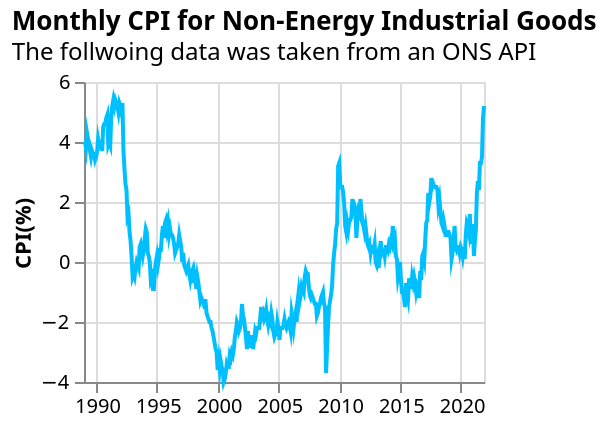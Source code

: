 {
  "$schema": "https://vega.github.io/schema/vega-lite/v5.json",
  "title": {
    "text": "Monthly CPI for Non-Energy Industrial Goods",
    "subtitle": "The follwoing data was taken from an ONS API",
    "subtitleFontStyle": "Ubuntu",
    "anchor": "start",
    "color": "black"
  },
  "data": {
    "values": [
      {
        "date": "1989 JAN",
        "label": "1989 JAN",
        "month": "January",
        "quarter": "",
        "sourceDataset": "MM23",
        "updateDate": "2019-04-16T23:00:00.000Z",
        "value": "4.0",
        "year": "1989"
      },
      {
        "date": "1989 FEB",
        "label": "1989 FEB",
        "month": "February",
        "quarter": "",
        "sourceDataset": "MM23",
        "updateDate": "2019-04-16T23:00:00.000Z",
        "value": "4.0",
        "year": "1989"
      },
      {
        "date": "1989 MAR",
        "label": "1989 MAR",
        "month": "March",
        "quarter": "",
        "sourceDataset": "MM23",
        "updateDate": "2019-04-16T23:00:00.000Z",
        "value": "3.8",
        "year": "1989"
      },
      {
        "date": "1989 APR",
        "label": "1989 APR",
        "month": "April",
        "quarter": "",
        "sourceDataset": "MM23",
        "updateDate": "2019-04-16T23:00:00.000Z",
        "value": "4.3",
        "year": "1989"
      },
      {
        "date": "1989 MAY",
        "label": "1989 MAY",
        "month": "May",
        "quarter": "",
        "sourceDataset": "MM23",
        "updateDate": "2019-04-16T23:00:00.000Z",
        "value": "4.1",
        "year": "1989"
      },
      {
        "date": "1989 JUN",
        "label": "1989 JUN",
        "month": "June",
        "quarter": "",
        "sourceDataset": "MM23",
        "updateDate": "2019-04-16T23:00:00.000Z",
        "value": "4.0",
        "year": "1989"
      },
      {
        "date": "1989 JUL",
        "label": "1989 JUL",
        "month": "July",
        "quarter": "",
        "sourceDataset": "MM23",
        "updateDate": "2019-04-16T23:00:00.000Z",
        "value": "3.7",
        "year": "1989"
      },
      {
        "date": "1989 AUG",
        "label": "1989 AUG",
        "month": "August",
        "quarter": "",
        "sourceDataset": "MM23",
        "updateDate": "2019-04-16T23:00:00.000Z",
        "value": "3.5",
        "year": "1989"
      },
      {
        "date": "1989 SEP",
        "label": "1989 SEP",
        "month": "September",
        "quarter": "",
        "sourceDataset": "MM23",
        "updateDate": "2019-04-16T23:00:00.000Z",
        "value": "3.7",
        "year": "1989"
      },
      {
        "date": "1989 OCT",
        "label": "1989 OCT",
        "month": "October",
        "quarter": "",
        "sourceDataset": "MM23",
        "updateDate": "2019-04-16T23:00:00.000Z",
        "value": "3.6",
        "year": "1989"
      },
      {
        "date": "1989 NOV",
        "label": "1989 NOV",
        "month": "November",
        "quarter": "",
        "sourceDataset": "MM23",
        "updateDate": "2019-04-16T23:00:00.000Z",
        "value": "3.6",
        "year": "1989"
      },
      {
        "date": "1989 DEC",
        "label": "1989 DEC",
        "month": "December",
        "quarter": "",
        "sourceDataset": "MM23",
        "updateDate": "2019-04-16T23:00:00.000Z",
        "value": "3.4",
        "year": "1989"
      },
      {
        "date": "1990 JAN",
        "label": "1990 JAN",
        "month": "January",
        "quarter": "",
        "sourceDataset": "MM23",
        "updateDate": "2019-04-16T23:00:00.000Z",
        "value": "3.5",
        "year": "1990"
      },
      {
        "date": "1990 FEB",
        "label": "1990 FEB",
        "month": "February",
        "quarter": "",
        "sourceDataset": "MM23",
        "updateDate": "2019-04-16T23:00:00.000Z",
        "value": "3.7",
        "year": "1990"
      },
      {
        "date": "1990 MAR",
        "label": "1990 MAR",
        "month": "March",
        "quarter": "",
        "sourceDataset": "MM23",
        "updateDate": "2019-04-16T23:00:00.000Z",
        "value": "4.1",
        "year": "1990"
      },
      {
        "date": "1990 APR",
        "label": "1990 APR",
        "month": "April",
        "quarter": "",
        "sourceDataset": "MM23",
        "updateDate": "2019-04-16T23:00:00.000Z",
        "value": "3.9",
        "year": "1990"
      },
      {
        "date": "1990 MAY",
        "label": "1990 MAY",
        "month": "May",
        "quarter": "",
        "sourceDataset": "MM23",
        "updateDate": "2019-04-16T23:00:00.000Z",
        "value": "4.0",
        "year": "1990"
      },
      {
        "date": "1990 JUN",
        "label": "1990 JUN",
        "month": "June",
        "quarter": "",
        "sourceDataset": "MM23",
        "updateDate": "2019-04-16T23:00:00.000Z",
        "value": "4.0",
        "year": "1990"
      },
      {
        "date": "1990 JUL",
        "label": "1990 JUL",
        "month": "July",
        "quarter": "",
        "sourceDataset": "MM23",
        "updateDate": "2019-04-16T23:00:00.000Z",
        "value": "3.7",
        "year": "1990"
      },
      {
        "date": "1990 AUG",
        "label": "1990 AUG",
        "month": "August",
        "quarter": "",
        "sourceDataset": "MM23",
        "updateDate": "2019-04-16T23:00:00.000Z",
        "value": "4.5",
        "year": "1990"
      },
      {
        "date": "1990 SEP",
        "label": "1990 SEP",
        "month": "September",
        "quarter": "",
        "sourceDataset": "MM23",
        "updateDate": "2019-04-16T23:00:00.000Z",
        "value": "4.6",
        "year": "1990"
      },
      {
        "date": "1990 OCT",
        "label": "1990 OCT",
        "month": "October",
        "quarter": "",
        "sourceDataset": "MM23",
        "updateDate": "2019-04-16T23:00:00.000Z",
        "value": "4.6",
        "year": "1990"
      },
      {
        "date": "1990 NOV",
        "label": "1990 NOV",
        "month": "November",
        "quarter": "",
        "sourceDataset": "MM23",
        "updateDate": "2019-04-16T23:00:00.000Z",
        "value": "4.8",
        "year": "1990"
      },
      {
        "date": "1990 DEC",
        "label": "1990 DEC",
        "month": "December",
        "quarter": "",
        "sourceDataset": "MM23",
        "updateDate": "2019-04-16T23:00:00.000Z",
        "value": "4.9",
        "year": "1990"
      },
      {
        "date": "1991 JAN",
        "label": "1991 JAN",
        "month": "January",
        "quarter": "",
        "sourceDataset": "MM23",
        "updateDate": "2019-04-16T23:00:00.000Z",
        "value": "3.9",
        "year": "1991"
      },
      {
        "date": "1991 FEB",
        "label": "1991 FEB",
        "month": "February",
        "quarter": "",
        "sourceDataset": "MM23",
        "updateDate": "2019-04-16T23:00:00.000Z",
        "value": "4.0",
        "year": "1991"
      },
      {
        "date": "1991 MAR",
        "label": "1991 MAR",
        "month": "March",
        "quarter": "",
        "sourceDataset": "MM23",
        "updateDate": "2019-04-16T23:00:00.000Z",
        "value": "3.9",
        "year": "1991"
      },
      {
        "date": "1991 APR",
        "label": "1991 APR",
        "month": "April",
        "quarter": "",
        "sourceDataset": "MM23",
        "updateDate": "2019-04-16T23:00:00.000Z",
        "value": "4.9",
        "year": "1991"
      },
      {
        "date": "1991 MAY",
        "label": "1991 MAY",
        "month": "May",
        "quarter": "",
        "sourceDataset": "MM23",
        "updateDate": "2019-04-16T23:00:00.000Z",
        "value": "5.2",
        "year": "1991"
      },
      {
        "date": "1991 JUN",
        "label": "1991 JUN",
        "month": "June",
        "quarter": "",
        "sourceDataset": "MM23",
        "updateDate": "2019-04-16T23:00:00.000Z",
        "value": "5.4",
        "year": "1991"
      },
      {
        "date": "1991 JUL",
        "label": "1991 JUL",
        "month": "July",
        "quarter": "",
        "sourceDataset": "MM23",
        "updateDate": "2019-04-16T23:00:00.000Z",
        "value": "5.2",
        "year": "1991"
      },
      {
        "date": "1991 AUG",
        "label": "1991 AUG",
        "month": "August",
        "quarter": "",
        "sourceDataset": "MM23",
        "updateDate": "2019-04-16T23:00:00.000Z",
        "value": "5.4",
        "year": "1991"
      },
      {
        "date": "1991 SEP",
        "label": "1991 SEP",
        "month": "September",
        "quarter": "",
        "sourceDataset": "MM23",
        "updateDate": "2019-04-16T23:00:00.000Z",
        "value": "5.3",
        "year": "1991"
      },
      {
        "date": "1991 OCT",
        "label": "1991 OCT",
        "month": "October",
        "quarter": "",
        "sourceDataset": "MM23",
        "updateDate": "2019-04-16T23:00:00.000Z",
        "value": "5.2",
        "year": "1991"
      },
      {
        "date": "1991 NOV",
        "label": "1991 NOV",
        "month": "November",
        "quarter": "",
        "sourceDataset": "MM23",
        "updateDate": "2019-04-16T23:00:00.000Z",
        "value": "5.0",
        "year": "1991"
      },
      {
        "date": "1991 DEC",
        "label": "1991 DEC",
        "month": "December",
        "quarter": "",
        "sourceDataset": "MM23",
        "updateDate": "2019-04-16T23:00:00.000Z",
        "value": "5.3",
        "year": "1991"
      },
      {
        "date": "1992 JAN",
        "label": "1992 JAN",
        "month": "January",
        "quarter": "",
        "sourceDataset": "MM23",
        "updateDate": "2019-04-16T23:00:00.000Z",
        "value": "5.2",
        "year": "1992"
      },
      {
        "date": "1992 FEB",
        "label": "1992 FEB",
        "month": "February",
        "quarter": "",
        "sourceDataset": "MM23",
        "updateDate": "2019-04-16T23:00:00.000Z",
        "value": "5.0",
        "year": "1992"
      },
      {
        "date": "1992 MAR",
        "label": "1992 MAR",
        "month": "March",
        "quarter": "",
        "sourceDataset": "MM23",
        "updateDate": "2019-04-16T23:00:00.000Z",
        "value": "5.3",
        "year": "1992"
      },
      {
        "date": "1992 APR",
        "label": "1992 APR",
        "month": "April",
        "quarter": "",
        "sourceDataset": "MM23",
        "updateDate": "2019-04-16T23:00:00.000Z",
        "value": "3.7",
        "year": "1992"
      },
      {
        "date": "1992 MAY",
        "label": "1992 MAY",
        "month": "May",
        "quarter": "",
        "sourceDataset": "MM23",
        "updateDate": "2019-04-16T23:00:00.000Z",
        "value": "3.1",
        "year": "1992"
      },
      {
        "date": "1992 JUN",
        "label": "1992 JUN",
        "month": "June",
        "quarter": "",
        "sourceDataset": "MM23",
        "updateDate": "2019-04-16T23:00:00.000Z",
        "value": "2.6",
        "year": "1992"
      },
      {
        "date": "1992 JUL",
        "label": "1992 JUL",
        "month": "July",
        "quarter": "",
        "sourceDataset": "MM23",
        "updateDate": "2019-04-16T23:00:00.000Z",
        "value": "2.4",
        "year": "1992"
      },
      {
        "date": "1992 AUG",
        "label": "1992 AUG",
        "month": "August",
        "quarter": "",
        "sourceDataset": "MM23",
        "updateDate": "2019-04-16T23:00:00.000Z",
        "value": "1.5",
        "year": "1992"
      },
      {
        "date": "1992 SEP",
        "label": "1992 SEP",
        "month": "September",
        "quarter": "",
        "sourceDataset": "MM23",
        "updateDate": "2019-04-16T23:00:00.000Z",
        "value": "1.6",
        "year": "1992"
      },
      {
        "date": "1992 OCT",
        "label": "1992 OCT",
        "month": "October",
        "quarter": "",
        "sourceDataset": "MM23",
        "updateDate": "2019-04-16T23:00:00.000Z",
        "value": "1.0",
        "year": "1992"
      },
      {
        "date": "1992 NOV",
        "label": "1992 NOV",
        "month": "November",
        "quarter": "",
        "sourceDataset": "MM23",
        "updateDate": "2019-04-16T23:00:00.000Z",
        "value": "0.7",
        "year": "1992"
      },
      {
        "date": "1992 DEC",
        "label": "1992 DEC",
        "month": "December",
        "quarter": "",
        "sourceDataset": "MM23",
        "updateDate": "2019-04-16T23:00:00.000Z",
        "value": "0.2",
        "year": "1992"
      },
      {
        "date": "1993 JAN",
        "label": "1993 JAN",
        "month": "January",
        "quarter": "",
        "sourceDataset": "MM23",
        "updateDate": "2019-04-16T23:00:00.000Z",
        "value": "-0.5",
        "year": "1993"
      },
      {
        "date": "1993 FEB",
        "label": "1993 FEB",
        "month": "February",
        "quarter": "",
        "sourceDataset": "MM23",
        "updateDate": "2019-04-16T23:00:00.000Z",
        "value": "-0.4",
        "year": "1993"
      },
      {
        "date": "1993 MAR",
        "label": "1993 MAR",
        "month": "March",
        "quarter": "",
        "sourceDataset": "MM23",
        "updateDate": "2019-04-16T23:00:00.000Z",
        "value": "-0.5",
        "year": "1993"
      },
      {
        "date": "1993 APR",
        "label": "1993 APR",
        "month": "April",
        "quarter": "",
        "sourceDataset": "MM23",
        "updateDate": "2019-04-16T23:00:00.000Z",
        "value": "-0.2",
        "year": "1993"
      },
      {
        "date": "1993 MAY",
        "label": "1993 MAY",
        "month": "May",
        "quarter": "",
        "sourceDataset": "MM23",
        "updateDate": "2021-08-17T23:00:00.000Z",
        "value": "0.0",
        "year": "1993"
      },
      {
        "date": "1993 JUN",
        "label": "1993 JUN",
        "month": "June",
        "quarter": "",
        "sourceDataset": "MM23",
        "updateDate": "2019-04-16T23:00:00.000Z",
        "value": "-0.1",
        "year": "1993"
      },
      {
        "date": "1993 JUL",
        "label": "1993 JUL",
        "month": "July",
        "quarter": "",
        "sourceDataset": "MM23",
        "updateDate": "2019-04-16T23:00:00.000Z",
        "value": "-0.2",
        "year": "1993"
      },
      {
        "date": "1993 AUG",
        "label": "1993 AUG",
        "month": "August",
        "quarter": "",
        "sourceDataset": "MM23",
        "updateDate": "2019-04-16T23:00:00.000Z",
        "value": "0.5",
        "year": "1993"
      },
      {
        "date": "1993 SEP",
        "label": "1993 SEP",
        "month": "September",
        "quarter": "",
        "sourceDataset": "MM23",
        "updateDate": "2019-04-16T23:00:00.000Z",
        "value": "0.6",
        "year": "1993"
      },
      {
        "date": "1993 OCT",
        "label": "1993 OCT",
        "month": "October",
        "quarter": "",
        "sourceDataset": "MM23",
        "updateDate": "2019-04-16T23:00:00.000Z",
        "value": "0.4",
        "year": "1993"
      },
      {
        "date": "1993 NOV",
        "label": "1993 NOV",
        "month": "November",
        "quarter": "",
        "sourceDataset": "MM23",
        "updateDate": "2019-04-16T23:00:00.000Z",
        "value": "0.2",
        "year": "1993"
      },
      {
        "date": "1993 DEC",
        "label": "1993 DEC",
        "month": "December",
        "quarter": "",
        "sourceDataset": "MM23",
        "updateDate": "2019-04-16T23:00:00.000Z",
        "value": "0.4",
        "year": "1993"
      },
      {
        "date": "1994 JAN",
        "label": "1994 JAN",
        "month": "January",
        "quarter": "",
        "sourceDataset": "MM23",
        "updateDate": "2019-04-16T23:00:00.000Z",
        "value": "0.8",
        "year": "1994"
      },
      {
        "date": "1994 FEB",
        "label": "1994 FEB",
        "month": "February",
        "quarter": "",
        "sourceDataset": "MM23",
        "updateDate": "2019-04-16T23:00:00.000Z",
        "value": "1.1",
        "year": "1994"
      },
      {
        "date": "1994 MAR",
        "label": "1994 MAR",
        "month": "March",
        "quarter": "",
        "sourceDataset": "MM23",
        "updateDate": "2019-04-16T23:00:00.000Z",
        "value": "1.0",
        "year": "1994"
      },
      {
        "date": "1994 APR",
        "label": "1994 APR",
        "month": "April",
        "quarter": "",
        "sourceDataset": "MM23",
        "updateDate": "2019-04-16T23:00:00.000Z",
        "value": "0.3",
        "year": "1994"
      },
      {
        "date": "1994 MAY",
        "label": "1994 MAY",
        "month": "May",
        "quarter": "",
        "sourceDataset": "MM23",
        "updateDate": "2019-04-16T23:00:00.000Z",
        "value": "0.2",
        "year": "1994"
      },
      {
        "date": "1994 JUN",
        "label": "1994 JUN",
        "month": "June",
        "quarter": "",
        "sourceDataset": "MM23",
        "updateDate": "2021-08-17T23:00:00.000Z",
        "value": "0.0",
        "year": "1994"
      },
      {
        "date": "1994 JUL",
        "label": "1994 JUL",
        "month": "July",
        "quarter": "",
        "sourceDataset": "MM23",
        "updateDate": "2019-04-16T23:00:00.000Z",
        "value": "-0.6",
        "year": "1994"
      },
      {
        "date": "1994 AUG",
        "label": "1994 AUG",
        "month": "August",
        "quarter": "",
        "sourceDataset": "MM23",
        "updateDate": "2019-04-16T23:00:00.000Z",
        "value": "-0.5",
        "year": "1994"
      },
      {
        "date": "1994 SEP",
        "label": "1994 SEP",
        "month": "September",
        "quarter": "",
        "sourceDataset": "MM23",
        "updateDate": "2019-04-16T23:00:00.000Z",
        "value": "-0.9",
        "year": "1994"
      },
      {
        "date": "1994 OCT",
        "label": "1994 OCT",
        "month": "October",
        "quarter": "",
        "sourceDataset": "MM23",
        "updateDate": "2019-04-16T23:00:00.000Z",
        "value": "-0.9",
        "year": "1994"
      },
      {
        "date": "1994 NOV",
        "label": "1994 NOV",
        "month": "November",
        "quarter": "",
        "sourceDataset": "MM23",
        "updateDate": "2019-04-16T23:00:00.000Z",
        "value": "-0.3",
        "year": "1994"
      },
      {
        "date": "1994 DEC",
        "label": "1994 DEC",
        "month": "December",
        "quarter": "",
        "sourceDataset": "MM23",
        "updateDate": "2019-04-16T23:00:00.000Z",
        "value": "0.0",
        "year": "1994"
      },
      {
        "date": "1995 JAN",
        "label": "1995 JAN",
        "month": "January",
        "quarter": "",
        "sourceDataset": "MM23",
        "updateDate": "2019-04-16T23:00:00.000Z",
        "value": "0.2",
        "year": "1995"
      },
      {
        "date": "1995 FEB",
        "label": "1995 FEB",
        "month": "February",
        "quarter": "",
        "sourceDataset": "MM23",
        "updateDate": "2019-04-16T23:00:00.000Z",
        "value": "-0.1",
        "year": "1995"
      },
      {
        "date": "1995 MAR",
        "label": "1995 MAR",
        "month": "March",
        "quarter": "",
        "sourceDataset": "MM23",
        "updateDate": "2019-04-16T23:00:00.000Z",
        "value": "0.1",
        "year": "1995"
      },
      {
        "date": "1995 APR",
        "label": "1995 APR",
        "month": "April",
        "quarter": "",
        "sourceDataset": "MM23",
        "updateDate": "2019-04-16T23:00:00.000Z",
        "value": "0.4",
        "year": "1995"
      },
      {
        "date": "1995 MAY",
        "label": "1995 MAY",
        "month": "May",
        "quarter": "",
        "sourceDataset": "MM23",
        "updateDate": "2019-04-16T23:00:00.000Z",
        "value": "0.4",
        "year": "1995"
      },
      {
        "date": "1995 JUN",
        "label": "1995 JUN",
        "month": "June",
        "quarter": "",
        "sourceDataset": "MM23",
        "updateDate": "2019-04-16T23:00:00.000Z",
        "value": "0.9",
        "year": "1995"
      },
      {
        "date": "1995 JUL",
        "label": "1995 JUL",
        "month": "July",
        "quarter": "",
        "sourceDataset": "MM23",
        "updateDate": "2019-04-16T23:00:00.000Z",
        "value": "1.2",
        "year": "1995"
      },
      {
        "date": "1995 AUG",
        "label": "1995 AUG",
        "month": "August",
        "quarter": "",
        "sourceDataset": "MM23",
        "updateDate": "2019-04-16T23:00:00.000Z",
        "value": "0.8",
        "year": "1995"
      },
      {
        "date": "1995 SEP",
        "label": "1995 SEP",
        "month": "September",
        "quarter": "",
        "sourceDataset": "MM23",
        "updateDate": "2019-04-16T23:00:00.000Z",
        "value": "1.3",
        "year": "1995"
      },
      {
        "date": "1995 OCT",
        "label": "1995 OCT",
        "month": "October",
        "quarter": "",
        "sourceDataset": "MM23",
        "updateDate": "2019-04-16T23:00:00.000Z",
        "value": "1.4",
        "year": "1995"
      },
      {
        "date": "1995 NOV",
        "label": "1995 NOV",
        "month": "November",
        "quarter": "",
        "sourceDataset": "MM23",
        "updateDate": "2019-04-16T23:00:00.000Z",
        "value": "1.1",
        "year": "1995"
      },
      {
        "date": "1995 DEC",
        "label": "1995 DEC",
        "month": "December",
        "quarter": "",
        "sourceDataset": "MM23",
        "updateDate": "2019-04-16T23:00:00.000Z",
        "value": "1.3",
        "year": "1995"
      },
      {
        "date": "1996 JAN",
        "label": "1996 JAN",
        "month": "January",
        "quarter": "",
        "sourceDataset": "MM23",
        "updateDate": "2019-04-16T23:00:00.000Z",
        "value": "0.9",
        "year": "1996"
      },
      {
        "date": "1996 FEB",
        "label": "1996 FEB",
        "month": "February",
        "quarter": "",
        "sourceDataset": "MM23",
        "updateDate": "2019-04-16T23:00:00.000Z",
        "value": "1.1",
        "year": "1996"
      },
      {
        "date": "1996 MAR",
        "label": "1996 MAR",
        "month": "March",
        "quarter": "",
        "sourceDataset": "MM23",
        "updateDate": "2019-04-16T23:00:00.000Z",
        "value": "0.9",
        "year": "1996"
      },
      {
        "date": "1996 APR",
        "label": "1996 APR",
        "month": "April",
        "quarter": "",
        "sourceDataset": "MM23",
        "updateDate": "2019-04-16T23:00:00.000Z",
        "value": "0.9",
        "year": "1996"
      },
      {
        "date": "1996 MAY",
        "label": "1996 MAY",
        "month": "May",
        "quarter": "",
        "sourceDataset": "MM23",
        "updateDate": "2019-04-16T23:00:00.000Z",
        "value": "0.8",
        "year": "1996"
      },
      {
        "date": "1996 JUN",
        "label": "1996 JUN",
        "month": "June",
        "quarter": "",
        "sourceDataset": "MM23",
        "updateDate": "2019-04-16T23:00:00.000Z",
        "value": "0.6",
        "year": "1996"
      },
      {
        "date": "1996 JUL",
        "label": "1996 JUL",
        "month": "July",
        "quarter": "",
        "sourceDataset": "MM23",
        "updateDate": "2019-04-16T23:00:00.000Z",
        "value": "0.3",
        "year": "1996"
      },
      {
        "date": "1996 AUG",
        "label": "1996 AUG",
        "month": "August",
        "quarter": "",
        "sourceDataset": "MM23",
        "updateDate": "2019-04-16T23:00:00.000Z",
        "value": "0.4",
        "year": "1996"
      },
      {
        "date": "1996 SEP",
        "label": "1996 SEP",
        "month": "September",
        "quarter": "",
        "sourceDataset": "MM23",
        "updateDate": "2019-04-16T23:00:00.000Z",
        "value": "0.5",
        "year": "1996"
      },
      {
        "date": "1996 OCT",
        "label": "1996 OCT",
        "month": "October",
        "quarter": "",
        "sourceDataset": "MM23",
        "updateDate": "2019-04-16T23:00:00.000Z",
        "value": "0.6",
        "year": "1996"
      },
      {
        "date": "1996 NOV",
        "label": "1996 NOV",
        "month": "November",
        "quarter": "",
        "sourceDataset": "MM23",
        "updateDate": "2019-04-16T23:00:00.000Z",
        "value": "0.9",
        "year": "1996"
      },
      {
        "date": "1996 DEC",
        "label": "1996 DEC",
        "month": "December",
        "quarter": "",
        "sourceDataset": "MM23",
        "updateDate": "2019-04-16T23:00:00.000Z",
        "value": "0.7",
        "year": "1996"
      },
      {
        "date": "1997 JAN",
        "label": "1997 JAN",
        "month": "January",
        "quarter": "",
        "sourceDataset": "MM23",
        "updateDate": "2015-10-12T23:00:00.000Z",
        "value": "0.5",
        "year": "1997"
      },
      {
        "date": "1997 FEB",
        "label": "1997 FEB",
        "month": "February",
        "quarter": "",
        "sourceDataset": "MM23",
        "updateDate": "2015-10-12T23:00:00.000Z",
        "value": "0.0",
        "year": "1997"
      },
      {
        "date": "1997 MAR",
        "label": "1997 MAR",
        "month": "March",
        "quarter": "",
        "sourceDataset": "MM23",
        "updateDate": "2015-10-12T23:00:00.000Z",
        "value": "0.3",
        "year": "1997"
      },
      {
        "date": "1997 APR",
        "label": "1997 APR",
        "month": "April",
        "quarter": "",
        "sourceDataset": "MM23",
        "updateDate": "2015-10-12T23:00:00.000Z",
        "value": "-0.1",
        "year": "1997"
      },
      {
        "date": "1997 MAY",
        "label": "1997 MAY",
        "month": "May",
        "quarter": "",
        "sourceDataset": "MM23",
        "updateDate": "2015-10-12T23:00:00.000Z",
        "value": "-0.2",
        "year": "1997"
      },
      {
        "date": "1997 JUN",
        "label": "1997 JUN",
        "month": "June",
        "quarter": "",
        "sourceDataset": "MM23",
        "updateDate": "2015-10-12T23:00:00.000Z",
        "value": "-0.3",
        "year": "1997"
      },
      {
        "date": "1997 JUL",
        "label": "1997 JUL",
        "month": "July",
        "quarter": "",
        "sourceDataset": "MM23",
        "updateDate": "2015-10-12T23:00:00.000Z",
        "value": "-0.2",
        "year": "1997"
      },
      {
        "date": "1997 AUG",
        "label": "1997 AUG",
        "month": "August",
        "quarter": "",
        "sourceDataset": "MM23",
        "updateDate": "2015-10-12T23:00:00.000Z",
        "value": "-0.1",
        "year": "1997"
      },
      {
        "date": "1997 SEP",
        "label": "1997 SEP",
        "month": "September",
        "quarter": "",
        "sourceDataset": "MM23",
        "updateDate": "2015-10-12T23:00:00.000Z",
        "value": "-0.4",
        "year": "1997"
      },
      {
        "date": "1997 OCT",
        "label": "1997 OCT",
        "month": "October",
        "quarter": "",
        "sourceDataset": "MM23",
        "updateDate": "2015-10-12T23:00:00.000Z",
        "value": "-0.6",
        "year": "1997"
      },
      {
        "date": "1997 NOV",
        "label": "1997 NOV",
        "month": "November",
        "quarter": "",
        "sourceDataset": "MM23",
        "updateDate": "2015-10-12T23:00:00.000Z",
        "value": "-0.4",
        "year": "1997"
      },
      {
        "date": "1997 DEC",
        "label": "1997 DEC",
        "month": "December",
        "quarter": "",
        "sourceDataset": "MM23",
        "updateDate": "2015-10-12T23:00:00.000Z",
        "value": "-0.3",
        "year": "1997"
      },
      {
        "date": "1998 JAN",
        "label": "1998 JAN",
        "month": "January",
        "quarter": "",
        "sourceDataset": "MM23",
        "updateDate": "2015-10-12T23:00:00.000Z",
        "value": "-0.7",
        "year": "1998"
      },
      {
        "date": "1998 FEB",
        "label": "1998 FEB",
        "month": "February",
        "quarter": "",
        "sourceDataset": "MM23",
        "updateDate": "2015-10-12T23:00:00.000Z",
        "value": "-0.4",
        "year": "1998"
      },
      {
        "date": "1998 MAR",
        "label": "1998 MAR",
        "month": "March",
        "quarter": "",
        "sourceDataset": "MM23",
        "updateDate": "2015-10-12T23:00:00.000Z",
        "value": "-0.6",
        "year": "1998"
      },
      {
        "date": "1998 APR",
        "label": "1998 APR",
        "month": "April",
        "quarter": "",
        "sourceDataset": "MM23",
        "updateDate": "2015-10-12T23:00:00.000Z",
        "value": "-0.9",
        "year": "1998"
      },
      {
        "date": "1998 MAY",
        "label": "1998 MAY",
        "month": "May",
        "quarter": "",
        "sourceDataset": "MM23",
        "updateDate": "2015-10-12T23:00:00.000Z",
        "value": "-0.5",
        "year": "1998"
      },
      {
        "date": "1998 JUN",
        "label": "1998 JUN",
        "month": "June",
        "quarter": "",
        "sourceDataset": "MM23",
        "updateDate": "2015-10-12T23:00:00.000Z",
        "value": "-0.7",
        "year": "1998"
      },
      {
        "date": "1998 JUL",
        "label": "1998 JUL",
        "month": "July",
        "quarter": "",
        "sourceDataset": "MM23",
        "updateDate": "2015-10-12T23:00:00.000Z",
        "value": "-1.0",
        "year": "1998"
      },
      {
        "date": "1998 AUG",
        "label": "1998 AUG",
        "month": "August",
        "quarter": "",
        "sourceDataset": "MM23",
        "updateDate": "2015-10-12T23:00:00.000Z",
        "value": "-1.3",
        "year": "1998"
      },
      {
        "date": "1998 SEP",
        "label": "1998 SEP",
        "month": "September",
        "quarter": "",
        "sourceDataset": "MM23",
        "updateDate": "2015-10-12T23:00:00.000Z",
        "value": "-1.2",
        "year": "1998"
      },
      {
        "date": "1998 OCT",
        "label": "1998 OCT",
        "month": "October",
        "quarter": "",
        "sourceDataset": "MM23",
        "updateDate": "2015-10-12T23:00:00.000Z",
        "value": "-1.3",
        "year": "1998"
      },
      {
        "date": "1998 NOV",
        "label": "1998 NOV",
        "month": "November",
        "quarter": "",
        "sourceDataset": "MM23",
        "updateDate": "2015-10-12T23:00:00.000Z",
        "value": "-1.4",
        "year": "1998"
      },
      {
        "date": "1998 DEC",
        "label": "1998 DEC",
        "month": "December",
        "quarter": "",
        "sourceDataset": "MM23",
        "updateDate": "2015-10-12T23:00:00.000Z",
        "value": "-1.3",
        "year": "1998"
      },
      {
        "date": "1999 JAN",
        "label": "1999 JAN",
        "month": "January",
        "quarter": "",
        "sourceDataset": "MM23",
        "updateDate": "2015-10-12T23:00:00.000Z",
        "value": "-1.3",
        "year": "1999"
      },
      {
        "date": "1999 FEB",
        "label": "1999 FEB",
        "month": "February",
        "quarter": "",
        "sourceDataset": "MM23",
        "updateDate": "2015-10-12T23:00:00.000Z",
        "value": "-1.7",
        "year": "1999"
      },
      {
        "date": "1999 MAR",
        "label": "1999 MAR",
        "month": "March",
        "quarter": "",
        "sourceDataset": "MM23",
        "updateDate": "2015-10-12T23:00:00.000Z",
        "value": "-1.8",
        "year": "1999"
      },
      {
        "date": "1999 APR",
        "label": "1999 APR",
        "month": "April",
        "quarter": "",
        "sourceDataset": "MM23",
        "updateDate": "2015-10-12T23:00:00.000Z",
        "value": "-1.9",
        "year": "1999"
      },
      {
        "date": "1999 MAY",
        "label": "1999 MAY",
        "month": "May",
        "quarter": "",
        "sourceDataset": "MM23",
        "updateDate": "2015-10-12T23:00:00.000Z",
        "value": "-2.0",
        "year": "1999"
      },
      {
        "date": "1999 JUN",
        "label": "1999 JUN",
        "month": "June",
        "quarter": "",
        "sourceDataset": "MM23",
        "updateDate": "2015-10-12T23:00:00.000Z",
        "value": "-2.0",
        "year": "1999"
      },
      {
        "date": "1999 JUL",
        "label": "1999 JUL",
        "month": "July",
        "quarter": "",
        "sourceDataset": "MM23",
        "updateDate": "2015-10-12T23:00:00.000Z",
        "value": "-2.2",
        "year": "1999"
      },
      {
        "date": "1999 AUG",
        "label": "1999 AUG",
        "month": "August",
        "quarter": "",
        "sourceDataset": "MM23",
        "updateDate": "2015-10-12T23:00:00.000Z",
        "value": "-2.3",
        "year": "1999"
      },
      {
        "date": "1999 SEP",
        "label": "1999 SEP",
        "month": "September",
        "quarter": "",
        "sourceDataset": "MM23",
        "updateDate": "2015-10-12T23:00:00.000Z",
        "value": "-2.5",
        "year": "1999"
      },
      {
        "date": "1999 OCT",
        "label": "1999 OCT",
        "month": "October",
        "quarter": "",
        "sourceDataset": "MM23",
        "updateDate": "2015-10-12T23:00:00.000Z",
        "value": "-2.7",
        "year": "1999"
      },
      {
        "date": "1999 NOV",
        "label": "1999 NOV",
        "month": "November",
        "quarter": "",
        "sourceDataset": "MM23",
        "updateDate": "2015-10-12T23:00:00.000Z",
        "value": "-2.9",
        "year": "1999"
      },
      {
        "date": "1999 DEC",
        "label": "1999 DEC",
        "month": "December",
        "quarter": "",
        "sourceDataset": "MM23",
        "updateDate": "2015-10-12T23:00:00.000Z",
        "value": "-3.0",
        "year": "1999"
      },
      {
        "date": "2000 JAN",
        "label": "2000 JAN",
        "month": "January",
        "quarter": "",
        "sourceDataset": "MM23",
        "updateDate": "2015-10-12T23:00:00.000Z",
        "value": "-3.6",
        "year": "2000"
      },
      {
        "date": "2000 FEB",
        "label": "2000 FEB",
        "month": "February",
        "quarter": "",
        "sourceDataset": "MM23",
        "updateDate": "2015-10-12T23:00:00.000Z",
        "value": "-3.3",
        "year": "2000"
      },
      {
        "date": "2000 MAR",
        "label": "2000 MAR",
        "month": "March",
        "quarter": "",
        "sourceDataset": "MM23",
        "updateDate": "2015-10-12T23:00:00.000Z",
        "value": "-3.6",
        "year": "2000"
      },
      {
        "date": "2000 APR",
        "label": "2000 APR",
        "month": "April",
        "quarter": "",
        "sourceDataset": "MM23",
        "updateDate": "2015-10-12T23:00:00.000Z",
        "value": "-3.3",
        "year": "2000"
      },
      {
        "date": "2000 MAY",
        "label": "2000 MAY",
        "month": "May",
        "quarter": "",
        "sourceDataset": "MM23",
        "updateDate": "2015-10-12T23:00:00.000Z",
        "value": "-3.5",
        "year": "2000"
      },
      {
        "date": "2000 JUN",
        "label": "2000 JUN",
        "month": "June",
        "quarter": "",
        "sourceDataset": "MM23",
        "updateDate": "2015-10-12T23:00:00.000Z",
        "value": "-3.6",
        "year": "2000"
      },
      {
        "date": "2000 JUL",
        "label": "2000 JUL",
        "month": "July",
        "quarter": "",
        "sourceDataset": "MM23",
        "updateDate": "2015-10-12T23:00:00.000Z",
        "value": "-4.0",
        "year": "2000"
      },
      {
        "date": "2000 AUG",
        "label": "2000 AUG",
        "month": "August",
        "quarter": "",
        "sourceDataset": "MM23",
        "updateDate": "2015-10-12T23:00:00.000Z",
        "value": "-3.9",
        "year": "2000"
      },
      {
        "date": "2000 SEP",
        "label": "2000 SEP",
        "month": "September",
        "quarter": "",
        "sourceDataset": "MM23",
        "updateDate": "2015-10-12T23:00:00.000Z",
        "value": "-3.7",
        "year": "2000"
      },
      {
        "date": "2000 OCT",
        "label": "2000 OCT",
        "month": "October",
        "quarter": "",
        "sourceDataset": "MM23",
        "updateDate": "2015-10-12T23:00:00.000Z",
        "value": "-3.4",
        "year": "2000"
      },
      {
        "date": "2000 NOV",
        "label": "2000 NOV",
        "month": "November",
        "quarter": "",
        "sourceDataset": "MM23",
        "updateDate": "2015-10-12T23:00:00.000Z",
        "value": "-3.5",
        "year": "2000"
      },
      {
        "date": "2000 DEC",
        "label": "2000 DEC",
        "month": "December",
        "quarter": "",
        "sourceDataset": "MM23",
        "updateDate": "2015-10-12T23:00:00.000Z",
        "value": "-3.5",
        "year": "2000"
      },
      {
        "date": "2001 JAN",
        "label": "2001 JAN",
        "month": "January",
        "quarter": "",
        "sourceDataset": "MM23",
        "updateDate": "2015-10-12T23:00:00.000Z",
        "value": "-3.1",
        "year": "2001"
      },
      {
        "date": "2001 FEB",
        "label": "2001 FEB",
        "month": "February",
        "quarter": "",
        "sourceDataset": "MM23",
        "updateDate": "2015-10-12T23:00:00.000Z",
        "value": "-3.2",
        "year": "2001"
      },
      {
        "date": "2001 MAR",
        "label": "2001 MAR",
        "month": "March",
        "quarter": "",
        "sourceDataset": "MM23",
        "updateDate": "2015-10-12T23:00:00.000Z",
        "value": "-3.0",
        "year": "2001"
      },
      {
        "date": "2001 APR",
        "label": "2001 APR",
        "month": "April",
        "quarter": "",
        "sourceDataset": "MM23",
        "updateDate": "2015-10-12T23:00:00.000Z",
        "value": "-3.1",
        "year": "2001"
      },
      {
        "date": "2001 MAY",
        "label": "2001 MAY",
        "month": "May",
        "quarter": "",
        "sourceDataset": "MM23",
        "updateDate": "2015-10-12T23:00:00.000Z",
        "value": "-2.9",
        "year": "2001"
      },
      {
        "date": "2001 JUN",
        "label": "2001 JUN",
        "month": "June",
        "quarter": "",
        "sourceDataset": "MM23",
        "updateDate": "2015-10-12T23:00:00.000Z",
        "value": "-2.5",
        "year": "2001"
      },
      {
        "date": "2001 JUL",
        "label": "2001 JUL",
        "month": "July",
        "quarter": "",
        "sourceDataset": "MM23",
        "updateDate": "2015-10-12T23:00:00.000Z",
        "value": "-2.3",
        "year": "2001"
      },
      {
        "date": "2001 AUG",
        "label": "2001 AUG",
        "month": "August",
        "quarter": "",
        "sourceDataset": "MM23",
        "updateDate": "2015-10-12T23:00:00.000Z",
        "value": "-2.0",
        "year": "2001"
      },
      {
        "date": "2001 SEP",
        "label": "2001 SEP",
        "month": "September",
        "quarter": "",
        "sourceDataset": "MM23",
        "updateDate": "2015-10-12T23:00:00.000Z",
        "value": "-2.1",
        "year": "2001"
      },
      {
        "date": "2001 OCT",
        "label": "2001 OCT",
        "month": "October",
        "quarter": "",
        "sourceDataset": "MM23",
        "updateDate": "2015-10-12T23:00:00.000Z",
        "value": "-2.3",
        "year": "2001"
      },
      {
        "date": "2001 NOV",
        "label": "2001 NOV",
        "month": "November",
        "quarter": "",
        "sourceDataset": "MM23",
        "updateDate": "2015-10-12T23:00:00.000Z",
        "value": "-2.2",
        "year": "2001"
      },
      {
        "date": "2001 DEC",
        "label": "2001 DEC",
        "month": "December",
        "quarter": "",
        "sourceDataset": "MM23",
        "updateDate": "2015-10-12T23:00:00.000Z",
        "value": "-2.0",
        "year": "2001"
      },
      {
        "date": "2002 JAN",
        "label": "2002 JAN",
        "month": "January",
        "quarter": "",
        "sourceDataset": "MM23",
        "updateDate": "2015-10-12T23:00:00.000Z",
        "value": "-1.4",
        "year": "2002"
      },
      {
        "date": "2002 FEB",
        "label": "2002 FEB",
        "month": "February",
        "quarter": "",
        "sourceDataset": "MM23",
        "updateDate": "2015-10-12T23:00:00.000Z",
        "value": "-1.8",
        "year": "2002"
      },
      {
        "date": "2002 MAR",
        "label": "2002 MAR",
        "month": "March",
        "quarter": "",
        "sourceDataset": "MM23",
        "updateDate": "2015-10-12T23:00:00.000Z",
        "value": "-1.9",
        "year": "2002"
      },
      {
        "date": "2002 APR",
        "label": "2002 APR",
        "month": "April",
        "quarter": "",
        "sourceDataset": "MM23",
        "updateDate": "2015-10-12T23:00:00.000Z",
        "value": "-2.2",
        "year": "2002"
      },
      {
        "date": "2002 MAY",
        "label": "2002 MAY",
        "month": "May",
        "quarter": "",
        "sourceDataset": "MM23",
        "updateDate": "2015-10-12T23:00:00.000Z",
        "value": "-2.5",
        "year": "2002"
      },
      {
        "date": "2002 JUN",
        "label": "2002 JUN",
        "month": "June",
        "quarter": "",
        "sourceDataset": "MM23",
        "updateDate": "2015-10-12T23:00:00.000Z",
        "value": "-2.9",
        "year": "2002"
      },
      {
        "date": "2002 JUL",
        "label": "2002 JUL",
        "month": "July",
        "quarter": "",
        "sourceDataset": "MM23",
        "updateDate": "2015-10-12T23:00:00.000Z",
        "value": "-2.3",
        "year": "2002"
      },
      {
        "date": "2002 AUG",
        "label": "2002 AUG",
        "month": "August",
        "quarter": "",
        "sourceDataset": "MM23",
        "updateDate": "2015-10-12T23:00:00.000Z",
        "value": "-2.8",
        "year": "2002"
      },
      {
        "date": "2002 SEP",
        "label": "2002 SEP",
        "month": "September",
        "quarter": "",
        "sourceDataset": "MM23",
        "updateDate": "2015-10-12T23:00:00.000Z",
        "value": "-2.8",
        "year": "2002"
      },
      {
        "date": "2002 OCT",
        "label": "2002 OCT",
        "month": "October",
        "quarter": "",
        "sourceDataset": "MM23",
        "updateDate": "2015-10-12T23:00:00.000Z",
        "value": "-2.5",
        "year": "2002"
      },
      {
        "date": "2002 NOV",
        "label": "2002 NOV",
        "month": "November",
        "quarter": "",
        "sourceDataset": "MM23",
        "updateDate": "2015-10-12T23:00:00.000Z",
        "value": "-2.5",
        "year": "2002"
      },
      {
        "date": "2002 DEC",
        "label": "2002 DEC",
        "month": "December",
        "quarter": "",
        "sourceDataset": "MM23",
        "updateDate": "2015-10-12T23:00:00.000Z",
        "value": "-2.9",
        "year": "2002"
      },
      {
        "date": "2003 JAN",
        "label": "2003 JAN",
        "month": "January",
        "quarter": "",
        "sourceDataset": "MM23",
        "updateDate": "2015-10-12T23:00:00.000Z",
        "value": "-2.6",
        "year": "2003"
      },
      {
        "date": "2003 FEB",
        "label": "2003 FEB",
        "month": "February",
        "quarter": "",
        "sourceDataset": "MM23",
        "updateDate": "2015-10-12T23:00:00.000Z",
        "value": "-2.3",
        "year": "2003"
      },
      {
        "date": "2003 MAR",
        "label": "2003 MAR",
        "month": "March",
        "quarter": "",
        "sourceDataset": "MM23",
        "updateDate": "2015-10-12T23:00:00.000Z",
        "value": "-2.4",
        "year": "2003"
      },
      {
        "date": "2003 APR",
        "label": "2003 APR",
        "month": "April",
        "quarter": "",
        "sourceDataset": "MM23",
        "updateDate": "2015-10-12T23:00:00.000Z",
        "value": "-2.2",
        "year": "2003"
      },
      {
        "date": "2003 MAY",
        "label": "2003 MAY",
        "month": "May",
        "quarter": "",
        "sourceDataset": "MM23",
        "updateDate": "2015-10-12T23:00:00.000Z",
        "value": "-2.2",
        "year": "2003"
      },
      {
        "date": "2003 JUN",
        "label": "2003 JUN",
        "month": "June",
        "quarter": "",
        "sourceDataset": "MM23",
        "updateDate": "2015-10-12T23:00:00.000Z",
        "value": "-2.2",
        "year": "2003"
      },
      {
        "date": "2003 JUL",
        "label": "2003 JUL",
        "month": "July",
        "quarter": "",
        "sourceDataset": "MM23",
        "updateDate": "2015-10-12T23:00:00.000Z",
        "value": "-1.9",
        "year": "2003"
      },
      {
        "date": "2003 AUG",
        "label": "2003 AUG",
        "month": "August",
        "quarter": "",
        "sourceDataset": "MM23",
        "updateDate": "2015-10-12T23:00:00.000Z",
        "value": "-1.5",
        "year": "2003"
      },
      {
        "date": "2003 SEP",
        "label": "2003 SEP",
        "month": "September",
        "quarter": "",
        "sourceDataset": "MM23",
        "updateDate": "2015-10-12T23:00:00.000Z",
        "value": "-1.8",
        "year": "2003"
      },
      {
        "date": "2003 OCT",
        "label": "2003 OCT",
        "month": "October",
        "quarter": "",
        "sourceDataset": "MM23",
        "updateDate": "2015-10-12T23:00:00.000Z",
        "value": "-1.7",
        "year": "2003"
      },
      {
        "date": "2003 NOV",
        "label": "2003 NOV",
        "month": "November",
        "quarter": "",
        "sourceDataset": "MM23",
        "updateDate": "2015-10-12T23:00:00.000Z",
        "value": "-1.9",
        "year": "2003"
      },
      {
        "date": "2003 DEC",
        "label": "2003 DEC",
        "month": "December",
        "quarter": "",
        "sourceDataset": "MM23",
        "updateDate": "2015-10-12T23:00:00.000Z",
        "value": "-1.8",
        "year": "2003"
      },
      {
        "date": "2004 JAN",
        "label": "2004 JAN",
        "month": "January",
        "quarter": "",
        "sourceDataset": "MM23",
        "updateDate": "2015-10-12T23:00:00.000Z",
        "value": "-1.6",
        "year": "2004"
      },
      {
        "date": "2004 FEB",
        "label": "2004 FEB",
        "month": "February",
        "quarter": "",
        "sourceDataset": "MM23",
        "updateDate": "2015-10-12T23:00:00.000Z",
        "value": "-1.9",
        "year": "2004"
      },
      {
        "date": "2004 MAR",
        "label": "2004 MAR",
        "month": "March",
        "quarter": "",
        "sourceDataset": "MM23",
        "updateDate": "2015-10-12T23:00:00.000Z",
        "value": "-2.1",
        "year": "2004"
      },
      {
        "date": "2004 APR",
        "label": "2004 APR",
        "month": "April",
        "quarter": "",
        "sourceDataset": "MM23",
        "updateDate": "2015-10-12T23:00:00.000Z",
        "value": "-1.9",
        "year": "2004"
      },
      {
        "date": "2004 MAY",
        "label": "2004 MAY",
        "month": "May",
        "quarter": "",
        "sourceDataset": "MM23",
        "updateDate": "2015-10-12T23:00:00.000Z",
        "value": "-2.0",
        "year": "2004"
      },
      {
        "date": "2004 JUN",
        "label": "2004 JUN",
        "month": "June",
        "quarter": "",
        "sourceDataset": "MM23",
        "updateDate": "2015-10-12T23:00:00.000Z",
        "value": "-1.7",
        "year": "2004"
      },
      {
        "date": "2004 JUL",
        "label": "2004 JUL",
        "month": "July",
        "quarter": "",
        "sourceDataset": "MM23",
        "updateDate": "2015-10-12T23:00:00.000Z",
        "value": "-1.9",
        "year": "2004"
      },
      {
        "date": "2004 AUG",
        "label": "2004 AUG",
        "month": "August",
        "quarter": "",
        "sourceDataset": "MM23",
        "updateDate": "2015-10-12T23:00:00.000Z",
        "value": "-2.3",
        "year": "2004"
      },
      {
        "date": "2004 SEP",
        "label": "2004 SEP",
        "month": "September",
        "quarter": "",
        "sourceDataset": "MM23",
        "updateDate": "2015-10-12T23:00:00.000Z",
        "value": "-2.5",
        "year": "2004"
      },
      {
        "date": "2004 OCT",
        "label": "2004 OCT",
        "month": "October",
        "quarter": "",
        "sourceDataset": "MM23",
        "updateDate": "2015-10-12T23:00:00.000Z",
        "value": "-2.4",
        "year": "2004"
      },
      {
        "date": "2004 NOV",
        "label": "2004 NOV",
        "month": "November",
        "quarter": "",
        "sourceDataset": "MM23",
        "updateDate": "2015-10-12T23:00:00.000Z",
        "value": "-2.4",
        "year": "2004"
      },
      {
        "date": "2004 DEC",
        "label": "2004 DEC",
        "month": "December",
        "quarter": "",
        "sourceDataset": "MM23",
        "updateDate": "2015-10-12T23:00:00.000Z",
        "value": "-2.0",
        "year": "2004"
      },
      {
        "date": "2005 JAN",
        "label": "2005 JAN",
        "month": "January",
        "quarter": "",
        "sourceDataset": "MM23",
        "updateDate": "2015-10-12T23:00:00.000Z",
        "value": "-2.2",
        "year": "2005"
      },
      {
        "date": "2005 FEB",
        "label": "2005 FEB",
        "month": "February",
        "quarter": "",
        "sourceDataset": "MM23",
        "updateDate": "2015-10-12T23:00:00.000Z",
        "value": "-2.6",
        "year": "2005"
      },
      {
        "date": "2005 MAR",
        "label": "2005 MAR",
        "month": "March",
        "quarter": "",
        "sourceDataset": "MM23",
        "updateDate": "2015-10-12T23:00:00.000Z",
        "value": "-2.2",
        "year": "2005"
      },
      {
        "date": "2005 APR",
        "label": "2005 APR",
        "month": "April",
        "quarter": "",
        "sourceDataset": "MM23",
        "updateDate": "2015-10-12T23:00:00.000Z",
        "value": "-2.2",
        "year": "2005"
      },
      {
        "date": "2005 MAY",
        "label": "2005 MAY",
        "month": "May",
        "quarter": "",
        "sourceDataset": "MM23",
        "updateDate": "2015-10-12T23:00:00.000Z",
        "value": "-2.2",
        "year": "2005"
      },
      {
        "date": "2005 JUN",
        "label": "2005 JUN",
        "month": "June",
        "quarter": "",
        "sourceDataset": "MM23",
        "updateDate": "2015-10-12T23:00:00.000Z",
        "value": "-2.1",
        "year": "2005"
      },
      {
        "date": "2005 JUL",
        "label": "2005 JUL",
        "month": "July",
        "quarter": "",
        "sourceDataset": "MM23",
        "updateDate": "2015-10-12T23:00:00.000Z",
        "value": "-1.9",
        "year": "2005"
      },
      {
        "date": "2005 AUG",
        "label": "2005 AUG",
        "month": "August",
        "quarter": "",
        "sourceDataset": "MM23",
        "updateDate": "2015-10-12T23:00:00.000Z",
        "value": "-2.1",
        "year": "2005"
      },
      {
        "date": "2005 SEP",
        "label": "2005 SEP",
        "month": "September",
        "quarter": "",
        "sourceDataset": "MM23",
        "updateDate": "2015-10-12T23:00:00.000Z",
        "value": "-2.2",
        "year": "2005"
      },
      {
        "date": "2005 OCT",
        "label": "2005 OCT",
        "month": "October",
        "quarter": "",
        "sourceDataset": "MM23",
        "updateDate": "2015-10-12T23:00:00.000Z",
        "value": "-2.1",
        "year": "2005"
      },
      {
        "date": "2005 NOV",
        "label": "2005 NOV",
        "month": "November",
        "quarter": "",
        "sourceDataset": "MM23",
        "updateDate": "2015-10-12T23:00:00.000Z",
        "value": "-2.0",
        "year": "2005"
      },
      {
        "date": "2005 DEC",
        "label": "2005 DEC",
        "month": "December",
        "quarter": "",
        "sourceDataset": "MM23",
        "updateDate": "2015-10-12T23:00:00.000Z",
        "value": "-2.1",
        "year": "2005"
      },
      {
        "date": "2006 JAN",
        "label": "2006 JAN",
        "month": "January",
        "quarter": "",
        "sourceDataset": "MM23",
        "updateDate": "2015-10-12T23:00:00.000Z",
        "value": "-2.3",
        "year": "2006"
      },
      {
        "date": "2006 FEB",
        "label": "2006 FEB",
        "month": "February",
        "quarter": "",
        "sourceDataset": "MM23",
        "updateDate": "2015-10-12T23:00:00.000Z",
        "value": "-1.7",
        "year": "2006"
      },
      {
        "date": "2006 MAR",
        "label": "2006 MAR",
        "month": "March",
        "quarter": "",
        "sourceDataset": "MM23",
        "updateDate": "2015-10-12T23:00:00.000Z",
        "value": "-1.9",
        "year": "2006"
      },
      {
        "date": "2006 APR",
        "label": "2006 APR",
        "month": "April",
        "quarter": "",
        "sourceDataset": "MM23",
        "updateDate": "2015-10-12T23:00:00.000Z",
        "value": "-2.2",
        "year": "2006"
      },
      {
        "date": "2006 MAY",
        "label": "2006 MAY",
        "month": "May",
        "quarter": "",
        "sourceDataset": "MM23",
        "updateDate": "2015-10-12T23:00:00.000Z",
        "value": "-1.9",
        "year": "2006"
      },
      {
        "date": "2006 JUN",
        "label": "2006 JUN",
        "month": "June",
        "quarter": "",
        "sourceDataset": "MM23",
        "updateDate": "2015-10-12T23:00:00.000Z",
        "value": "-1.7",
        "year": "2006"
      },
      {
        "date": "2006 JUL",
        "label": "2006 JUL",
        "month": "July",
        "quarter": "",
        "sourceDataset": "MM23",
        "updateDate": "2015-10-12T23:00:00.000Z",
        "value": "-2.0",
        "year": "2006"
      },
      {
        "date": "2006 AUG",
        "label": "2006 AUG",
        "month": "August",
        "quarter": "",
        "sourceDataset": "MM23",
        "updateDate": "2015-10-12T23:00:00.000Z",
        "value": "-1.3",
        "year": "2006"
      },
      {
        "date": "2006 SEP",
        "label": "2006 SEP",
        "month": "September",
        "quarter": "",
        "sourceDataset": "MM23",
        "updateDate": "2015-10-12T23:00:00.000Z",
        "value": "-1.0",
        "year": "2006"
      },
      {
        "date": "2006 OCT",
        "label": "2006 OCT",
        "month": "October",
        "quarter": "",
        "sourceDataset": "MM23",
        "updateDate": "2015-10-12T23:00:00.000Z",
        "value": "-1.3",
        "year": "2006"
      },
      {
        "date": "2006 NOV",
        "label": "2006 NOV",
        "month": "November",
        "quarter": "",
        "sourceDataset": "MM23",
        "updateDate": "2015-10-12T23:00:00.000Z",
        "value": "-1.1",
        "year": "2006"
      },
      {
        "date": "2006 DEC",
        "label": "2006 DEC",
        "month": "December",
        "quarter": "",
        "sourceDataset": "MM23",
        "updateDate": "2015-10-12T23:00:00.000Z",
        "value": "-0.8",
        "year": "2006"
      },
      {
        "date": "2007 JAN",
        "label": "2007 JAN",
        "month": "January",
        "quarter": "",
        "sourceDataset": "MM23",
        "updateDate": "2015-10-12T23:00:00.000Z",
        "value": "-0.9",
        "year": "2007"
      },
      {
        "date": "2007 FEB",
        "label": "2007 FEB",
        "month": "February",
        "quarter": "",
        "sourceDataset": "MM23",
        "updateDate": "2015-10-12T23:00:00.000Z",
        "value": "-1.0",
        "year": "2007"
      },
      {
        "date": "2007 MAR",
        "label": "2007 MAR",
        "month": "March",
        "quarter": "",
        "sourceDataset": "MM23",
        "updateDate": "2015-10-12T23:00:00.000Z",
        "value": "-0.5",
        "year": "2007"
      },
      {
        "date": "2007 APR",
        "label": "2007 APR",
        "month": "April",
        "quarter": "",
        "sourceDataset": "MM23",
        "updateDate": "2015-10-12T23:00:00.000Z",
        "value": "-0.3",
        "year": "2007"
      },
      {
        "date": "2007 MAY",
        "label": "2007 MAY",
        "month": "May",
        "quarter": "",
        "sourceDataset": "MM23",
        "updateDate": "2015-10-12T23:00:00.000Z",
        "value": "-0.4",
        "year": "2007"
      },
      {
        "date": "2007 JUN",
        "label": "2007 JUN",
        "month": "June",
        "quarter": "",
        "sourceDataset": "MM23",
        "updateDate": "2015-10-12T23:00:00.000Z",
        "value": "-0.4",
        "year": "2007"
      },
      {
        "date": "2007 JUL",
        "label": "2007 JUL",
        "month": "July",
        "quarter": "",
        "sourceDataset": "MM23",
        "updateDate": "2015-10-12T23:00:00.000Z",
        "value": "-0.8",
        "year": "2007"
      },
      {
        "date": "2007 AUG",
        "label": "2007 AUG",
        "month": "August",
        "quarter": "",
        "sourceDataset": "MM23",
        "updateDate": "2015-10-12T23:00:00.000Z",
        "value": "-1.1",
        "year": "2007"
      },
      {
        "date": "2007 SEP",
        "label": "2007 SEP",
        "month": "September",
        "quarter": "",
        "sourceDataset": "MM23",
        "updateDate": "2015-10-12T23:00:00.000Z",
        "value": "-1.2",
        "year": "2007"
      },
      {
        "date": "2007 OCT",
        "label": "2007 OCT",
        "month": "October",
        "quarter": "",
        "sourceDataset": "MM23",
        "updateDate": "2015-10-12T23:00:00.000Z",
        "value": "-1.1",
        "year": "2007"
      },
      {
        "date": "2007 NOV",
        "label": "2007 NOV",
        "month": "November",
        "quarter": "",
        "sourceDataset": "MM23",
        "updateDate": "2015-10-12T23:00:00.000Z",
        "value": "-1.2",
        "year": "2007"
      },
      {
        "date": "2007 DEC",
        "label": "2007 DEC",
        "month": "December",
        "quarter": "",
        "sourceDataset": "MM23",
        "updateDate": "2015-10-12T23:00:00.000Z",
        "value": "-1.3",
        "year": "2007"
      },
      {
        "date": "2008 JAN",
        "label": "2008 JAN",
        "month": "January",
        "quarter": "",
        "sourceDataset": "MM23",
        "updateDate": "2015-10-12T23:00:00.000Z",
        "value": "-1.4",
        "year": "2008"
      },
      {
        "date": "2008 FEB",
        "label": "2008 FEB",
        "month": "February",
        "quarter": "",
        "sourceDataset": "MM23",
        "updateDate": "2015-10-12T23:00:00.000Z",
        "value": "-1.4",
        "year": "2008"
      },
      {
        "date": "2008 MAR",
        "label": "2008 MAR",
        "month": "March",
        "quarter": "",
        "sourceDataset": "MM23",
        "updateDate": "2015-10-12T23:00:00.000Z",
        "value": "-1.8",
        "year": "2008"
      },
      {
        "date": "2008 APR",
        "label": "2008 APR",
        "month": "April",
        "quarter": "",
        "sourceDataset": "MM23",
        "updateDate": "2015-10-12T23:00:00.000Z",
        "value": "-1.7",
        "year": "2008"
      },
      {
        "date": "2008 MAY",
        "label": "2008 MAY",
        "month": "May",
        "quarter": "",
        "sourceDataset": "MM23",
        "updateDate": "2015-10-12T23:00:00.000Z",
        "value": "-1.5",
        "year": "2008"
      },
      {
        "date": "2008 JUN",
        "label": "2008 JUN",
        "month": "June",
        "quarter": "",
        "sourceDataset": "MM23",
        "updateDate": "2015-10-12T23:00:00.000Z",
        "value": "-1.4",
        "year": "2008"
      },
      {
        "date": "2008 JUL",
        "label": "2008 JUL",
        "month": "July",
        "quarter": "",
        "sourceDataset": "MM23",
        "updateDate": "2015-10-12T23:00:00.000Z",
        "value": "-1.2",
        "year": "2008"
      },
      {
        "date": "2008 AUG",
        "label": "2008 AUG",
        "month": "August",
        "quarter": "",
        "sourceDataset": "MM23",
        "updateDate": "2015-10-12T23:00:00.000Z",
        "value": "-1.1",
        "year": "2008"
      },
      {
        "date": "2008 SEP",
        "label": "2008 SEP",
        "month": "September",
        "quarter": "",
        "sourceDataset": "MM23",
        "updateDate": "2015-10-12T23:00:00.000Z",
        "value": "-1.0",
        "year": "2008"
      },
      {
        "date": "2008 OCT",
        "label": "2008 OCT",
        "month": "October",
        "quarter": "",
        "sourceDataset": "MM23",
        "updateDate": "2015-10-12T23:00:00.000Z",
        "value": "-1.4",
        "year": "2008"
      },
      {
        "date": "2008 NOV",
        "label": "2008 NOV",
        "month": "November",
        "quarter": "",
        "sourceDataset": "MM23",
        "updateDate": "2015-10-12T23:00:00.000Z",
        "value": "-1.5",
        "year": "2008"
      },
      {
        "date": "2008 DEC",
        "label": "2008 DEC",
        "month": "December",
        "quarter": "",
        "sourceDataset": "MM23",
        "updateDate": "2015-10-12T23:00:00.000Z",
        "value": "-3.7",
        "year": "2008"
      },
      {
        "date": "2009 JAN",
        "label": "2009 JAN",
        "month": "January",
        "quarter": "",
        "sourceDataset": "MM23",
        "updateDate": "2015-10-12T23:00:00.000Z",
        "value": "-2.9",
        "year": "2009"
      },
      {
        "date": "2009 FEB",
        "label": "2009 FEB",
        "month": "February",
        "quarter": "",
        "sourceDataset": "MM23",
        "updateDate": "2015-10-12T23:00:00.000Z",
        "value": "-2.1",
        "year": "2009"
      },
      {
        "date": "2009 MAR",
        "label": "2009 MAR",
        "month": "March",
        "quarter": "",
        "sourceDataset": "MM23",
        "updateDate": "2015-10-12T23:00:00.000Z",
        "value": "-1.5",
        "year": "2009"
      },
      {
        "date": "2009 APR",
        "label": "2009 APR",
        "month": "April",
        "quarter": "",
        "sourceDataset": "MM23",
        "updateDate": "2015-10-12T23:00:00.000Z",
        "value": "-1.3",
        "year": "2009"
      },
      {
        "date": "2009 MAY",
        "label": "2009 MAY",
        "month": "May",
        "quarter": "",
        "sourceDataset": "MM23",
        "updateDate": "2015-10-12T23:00:00.000Z",
        "value": "-1.1",
        "year": "2009"
      },
      {
        "date": "2009 JUN",
        "label": "2009 JUN",
        "month": "June",
        "quarter": "",
        "sourceDataset": "MM23",
        "updateDate": "2015-10-12T23:00:00.000Z",
        "value": "-0.8",
        "year": "2009"
      },
      {
        "date": "2009 JUL",
        "label": "2009 JUL",
        "month": "July",
        "quarter": "",
        "sourceDataset": "MM23",
        "updateDate": "2015-10-12T23:00:00.000Z",
        "value": "-0.1",
        "year": "2009"
      },
      {
        "date": "2009 AUG",
        "label": "2009 AUG",
        "month": "August",
        "quarter": "",
        "sourceDataset": "MM23",
        "updateDate": "2015-10-12T23:00:00.000Z",
        "value": "0.3",
        "year": "2009"
      },
      {
        "date": "2009 SEP",
        "label": "2009 SEP",
        "month": "September",
        "quarter": "",
        "sourceDataset": "MM23",
        "updateDate": "2015-10-12T23:00:00.000Z",
        "value": "0.6",
        "year": "2009"
      },
      {
        "date": "2009 OCT",
        "label": "2009 OCT",
        "month": "October",
        "quarter": "",
        "sourceDataset": "MM23",
        "updateDate": "2015-10-12T23:00:00.000Z",
        "value": "1.1",
        "year": "2009"
      },
      {
        "date": "2009 NOV",
        "label": "2009 NOV",
        "month": "November",
        "quarter": "",
        "sourceDataset": "MM23",
        "updateDate": "2015-10-12T23:00:00.000Z",
        "value": "1.3",
        "year": "2009"
      },
      {
        "date": "2009 DEC",
        "label": "2009 DEC",
        "month": "December",
        "quarter": "",
        "sourceDataset": "MM23",
        "updateDate": "2015-10-12T23:00:00.000Z",
        "value": "3.2",
        "year": "2009"
      },
      {
        "date": "2010 JAN",
        "label": "2010 JAN",
        "month": "January",
        "quarter": "",
        "sourceDataset": "MM23",
        "updateDate": "2015-10-12T23:00:00.000Z",
        "value": "3.3",
        "year": "2010"
      },
      {
        "date": "2010 FEB",
        "label": "2010 FEB",
        "month": "February",
        "quarter": "",
        "sourceDataset": "MM23",
        "updateDate": "2015-10-12T23:00:00.000Z",
        "value": "2.6",
        "year": "2010"
      },
      {
        "date": "2010 MAR",
        "label": "2010 MAR",
        "month": "March",
        "quarter": "",
        "sourceDataset": "MM23",
        "updateDate": "2015-10-12T23:00:00.000Z",
        "value": "2.5",
        "year": "2010"
      },
      {
        "date": "2010 APR",
        "label": "2010 APR",
        "month": "April",
        "quarter": "",
        "sourceDataset": "MM23",
        "updateDate": "2015-10-12T23:00:00.000Z",
        "value": "2.5",
        "year": "2010"
      },
      {
        "date": "2010 MAY",
        "label": "2010 MAY",
        "month": "May",
        "quarter": "",
        "sourceDataset": "MM23",
        "updateDate": "2015-10-12T23:00:00.000Z",
        "value": "2.3",
        "year": "2010"
      },
      {
        "date": "2010 JUN",
        "label": "2010 JUN",
        "month": "June",
        "quarter": "",
        "sourceDataset": "MM23",
        "updateDate": "2015-10-12T23:00:00.000Z",
        "value": "1.9",
        "year": "2010"
      },
      {
        "date": "2010 JUL",
        "label": "2010 JUL",
        "month": "July",
        "quarter": "",
        "sourceDataset": "MM23",
        "updateDate": "2015-10-12T23:00:00.000Z",
        "value": "1.2",
        "year": "2010"
      },
      {
        "date": "2010 AUG",
        "label": "2010 AUG",
        "month": "August",
        "quarter": "",
        "sourceDataset": "MM23",
        "updateDate": "2015-10-12T23:00:00.000Z",
        "value": "1.0",
        "year": "2010"
      },
      {
        "date": "2010 SEP",
        "label": "2010 SEP",
        "month": "September",
        "quarter": "",
        "sourceDataset": "MM23",
        "updateDate": "2015-10-12T23:00:00.000Z",
        "value": "1.3",
        "year": "2010"
      },
      {
        "date": "2010 OCT",
        "label": "2010 OCT",
        "month": "October",
        "quarter": "",
        "sourceDataset": "MM23",
        "updateDate": "2015-10-12T23:00:00.000Z",
        "value": "1.1",
        "year": "2010"
      },
      {
        "date": "2010 NOV",
        "label": "2010 NOV",
        "month": "November",
        "quarter": "",
        "sourceDataset": "MM23",
        "updateDate": "2015-10-12T23:00:00.000Z",
        "value": "1.4",
        "year": "2010"
      },
      {
        "date": "2010 DEC",
        "label": "2010 DEC",
        "month": "December",
        "quarter": "",
        "sourceDataset": "MM23",
        "updateDate": "2015-10-12T23:00:00.000Z",
        "value": "1.4",
        "year": "2010"
      },
      {
        "date": "2011 JAN",
        "label": "2011 JAN",
        "month": "January",
        "quarter": "",
        "sourceDataset": "MM23",
        "updateDate": "2015-10-12T23:00:00.000Z",
        "value": "1.5",
        "year": "2011"
      },
      {
        "date": "2011 FEB",
        "label": "2011 FEB",
        "month": "February",
        "quarter": "",
        "sourceDataset": "MM23",
        "updateDate": "2015-10-12T23:00:00.000Z",
        "value": "2.1",
        "year": "2011"
      },
      {
        "date": "2011 MAR",
        "label": "2011 MAR",
        "month": "March",
        "quarter": "",
        "sourceDataset": "MM23",
        "updateDate": "2015-10-12T23:00:00.000Z",
        "value": "1.8",
        "year": "2011"
      },
      {
        "date": "2011 APR",
        "label": "2011 APR",
        "month": "April",
        "quarter": "",
        "sourceDataset": "MM23",
        "updateDate": "2015-10-12T23:00:00.000Z",
        "value": "1.9",
        "year": "2011"
      },
      {
        "date": "2011 MAY",
        "label": "2011 MAY",
        "month": "May",
        "quarter": "",
        "sourceDataset": "MM23",
        "updateDate": "2015-10-12T23:00:00.000Z",
        "value": "1.8",
        "year": "2011"
      },
      {
        "date": "2011 JUN",
        "label": "2011 JUN",
        "month": "June",
        "quarter": "",
        "sourceDataset": "MM23",
        "updateDate": "2015-10-12T23:00:00.000Z",
        "value": "0.8",
        "year": "2011"
      },
      {
        "date": "2011 JUL",
        "label": "2011 JUL",
        "month": "July",
        "quarter": "",
        "sourceDataset": "MM23",
        "updateDate": "2015-10-12T23:00:00.000Z",
        "value": "1.4",
        "year": "2011"
      },
      {
        "date": "2011 AUG",
        "label": "2011 AUG",
        "month": "August",
        "quarter": "",
        "sourceDataset": "MM23",
        "updateDate": "2015-10-12T23:00:00.000Z",
        "value": "1.7",
        "year": "2011"
      },
      {
        "date": "2011 SEP",
        "label": "2011 SEP",
        "month": "September",
        "quarter": "",
        "sourceDataset": "MM23",
        "updateDate": "2015-10-12T23:00:00.000Z",
        "value": "1.6",
        "year": "2011"
      },
      {
        "date": "2011 OCT",
        "label": "2011 OCT",
        "month": "October",
        "quarter": "",
        "sourceDataset": "MM23",
        "updateDate": "2015-10-12T23:00:00.000Z",
        "value": "2.1",
        "year": "2011"
      },
      {
        "date": "2011 NOV",
        "label": "2011 NOV",
        "month": "November",
        "quarter": "",
        "sourceDataset": "MM23",
        "updateDate": "2015-10-12T23:00:00.000Z",
        "value": "1.7",
        "year": "2011"
      },
      {
        "date": "2011 DEC",
        "label": "2011 DEC",
        "month": "December",
        "quarter": "",
        "sourceDataset": "MM23",
        "updateDate": "2015-10-12T23:00:00.000Z",
        "value": "1.3",
        "year": "2011"
      },
      {
        "date": "2012 JAN",
        "label": "2012 JAN",
        "month": "January",
        "quarter": "",
        "sourceDataset": "MM23",
        "updateDate": "2015-10-12T23:00:00.000Z",
        "value": "1.2",
        "year": "2012"
      },
      {
        "date": "2012 FEB",
        "label": "2012 FEB",
        "month": "February",
        "quarter": "",
        "sourceDataset": "MM23",
        "updateDate": "2015-10-12T23:00:00.000Z",
        "value": "1.0",
        "year": "2012"
      },
      {
        "date": "2012 MAR",
        "label": "2012 MAR",
        "month": "March",
        "quarter": "",
        "sourceDataset": "MM23",
        "updateDate": "2015-10-12T23:00:00.000Z",
        "value": "1.2",
        "year": "2012"
      },
      {
        "date": "2012 APR",
        "label": "2012 APR",
        "month": "April",
        "quarter": "",
        "sourceDataset": "MM23",
        "updateDate": "2015-10-12T23:00:00.000Z",
        "value": "0.9",
        "year": "2012"
      },
      {
        "date": "2012 MAY",
        "label": "2012 MAY",
        "month": "May",
        "quarter": "",
        "sourceDataset": "MM23",
        "updateDate": "2015-10-12T23:00:00.000Z",
        "value": "0.6",
        "year": "2012"
      },
      {
        "date": "2012 JUN",
        "label": "2012 JUN",
        "month": "June",
        "quarter": "",
        "sourceDataset": "MM23",
        "updateDate": "2015-10-12T23:00:00.000Z",
        "value": "0.5",
        "year": "2012"
      },
      {
        "date": "2012 JUL",
        "label": "2012 JUL",
        "month": "July",
        "quarter": "",
        "sourceDataset": "MM23",
        "updateDate": "2015-10-12T23:00:00.000Z",
        "value": "0.6",
        "year": "2012"
      },
      {
        "date": "2012 AUG",
        "label": "2012 AUG",
        "month": "August",
        "quarter": "",
        "sourceDataset": "MM23",
        "updateDate": "2015-10-12T23:00:00.000Z",
        "value": "0.3",
        "year": "2012"
      },
      {
        "date": "2012 SEP",
        "label": "2012 SEP",
        "month": "September",
        "quarter": "",
        "sourceDataset": "MM23",
        "updateDate": "2015-10-12T23:00:00.000Z",
        "value": "0.5",
        "year": "2012"
      },
      {
        "date": "2012 OCT",
        "label": "2012 OCT",
        "month": "October",
        "quarter": "",
        "sourceDataset": "MM23",
        "updateDate": "2015-10-12T23:00:00.000Z",
        "value": "0.5",
        "year": "2012"
      },
      {
        "date": "2012 NOV",
        "label": "2012 NOV",
        "month": "November",
        "quarter": "",
        "sourceDataset": "MM23",
        "updateDate": "2015-10-12T23:00:00.000Z",
        "value": "0.4",
        "year": "2012"
      },
      {
        "date": "2012 DEC",
        "label": "2012 DEC",
        "month": "December",
        "quarter": "",
        "sourceDataset": "MM23",
        "updateDate": "2015-10-12T23:00:00.000Z",
        "value": "0.6",
        "year": "2012"
      },
      {
        "date": "2013 JAN",
        "label": "2013 JAN",
        "month": "January",
        "quarter": "",
        "sourceDataset": "MM23",
        "updateDate": "2015-10-12T23:00:00.000Z",
        "value": "0.0",
        "year": "2013"
      },
      {
        "date": "2013 FEB",
        "label": "2013 FEB",
        "month": "February",
        "quarter": "",
        "sourceDataset": "MM23",
        "updateDate": "2015-10-12T23:00:00.000Z",
        "value": "-0.1",
        "year": "2013"
      },
      {
        "date": "2013 MAR",
        "label": "2013 MAR",
        "month": "March",
        "quarter": "",
        "sourceDataset": "MM23",
        "updateDate": "2015-10-12T23:00:00.000Z",
        "value": "0.1",
        "year": "2013"
      },
      {
        "date": "2013 APR",
        "label": "2013 APR",
        "month": "April",
        "quarter": "",
        "sourceDataset": "MM23",
        "updateDate": "2015-10-12T23:00:00.000Z",
        "value": "-0.2",
        "year": "2013"
      },
      {
        "date": "2013 MAY",
        "label": "2013 MAY",
        "month": "May",
        "quarter": "",
        "sourceDataset": "MM23",
        "updateDate": "2015-10-12T23:00:00.000Z",
        "value": "0.2",
        "year": "2013"
      },
      {
        "date": "2013 JUN",
        "label": "2013 JUN",
        "month": "June",
        "quarter": "",
        "sourceDataset": "MM23",
        "updateDate": "2015-10-12T23:00:00.000Z",
        "value": "0.7",
        "year": "2013"
      },
      {
        "date": "2013 JUL",
        "label": "2013 JUL",
        "month": "July",
        "quarter": "",
        "sourceDataset": "MM23",
        "updateDate": "2015-10-12T23:00:00.000Z",
        "value": "0.3",
        "year": "2013"
      },
      {
        "date": "2013 AUG",
        "label": "2013 AUG",
        "month": "August",
        "quarter": "",
        "sourceDataset": "MM23",
        "updateDate": "2015-10-12T23:00:00.000Z",
        "value": "0.4",
        "year": "2013"
      },
      {
        "date": "2013 SEP",
        "label": "2013 SEP",
        "month": "September",
        "quarter": "",
        "sourceDataset": "MM23",
        "updateDate": "2015-10-12T23:00:00.000Z",
        "value": "0.4",
        "year": "2013"
      },
      {
        "date": "2013 OCT",
        "label": "2013 OCT",
        "month": "October",
        "quarter": "",
        "sourceDataset": "MM23",
        "updateDate": "2015-10-12T23:00:00.000Z",
        "value": "0.2",
        "year": "2013"
      },
      {
        "date": "2013 NOV",
        "label": "2013 NOV",
        "month": "November",
        "quarter": "",
        "sourceDataset": "MM23",
        "updateDate": "2015-10-12T23:00:00.000Z",
        "value": "0.5",
        "year": "2013"
      },
      {
        "date": "2013 DEC",
        "label": "2013 DEC",
        "month": "December",
        "quarter": "",
        "sourceDataset": "MM23",
        "updateDate": "2015-10-12T23:00:00.000Z",
        "value": "0.5",
        "year": "2013"
      },
      {
        "date": "2014 JAN",
        "label": "2014 JAN",
        "month": "January",
        "quarter": "",
        "sourceDataset": "MM23",
        "updateDate": "2015-10-12T23:00:00.000Z",
        "value": "0.4",
        "year": "2014"
      },
      {
        "date": "2014 FEB",
        "label": "2014 FEB",
        "month": "February",
        "quarter": "",
        "sourceDataset": "MM23",
        "updateDate": "2015-10-12T23:00:00.000Z",
        "value": "0.6",
        "year": "2014"
      },
      {
        "date": "2014 MAR",
        "label": "2014 MAR",
        "month": "March",
        "quarter": "",
        "sourceDataset": "MM23",
        "updateDate": "2015-10-12T23:00:00.000Z",
        "value": "0.5",
        "year": "2014"
      },
      {
        "date": "2014 APR",
        "label": "2014 APR",
        "month": "April",
        "quarter": "",
        "sourceDataset": "MM23",
        "updateDate": "2015-10-12T23:00:00.000Z",
        "value": "0.7",
        "year": "2014"
      },
      {
        "date": "2014 MAY",
        "label": "2014 MAY",
        "month": "May",
        "quarter": "",
        "sourceDataset": "MM23",
        "updateDate": "2015-10-12T23:00:00.000Z",
        "value": "0.6",
        "year": "2014"
      },
      {
        "date": "2014 JUN",
        "label": "2014 JUN",
        "month": "June",
        "quarter": "",
        "sourceDataset": "MM23",
        "updateDate": "2015-10-12T23:00:00.000Z",
        "value": "1.2",
        "year": "2014"
      },
      {
        "date": "2014 JUL",
        "label": "2014 JUL",
        "month": "July",
        "quarter": "",
        "sourceDataset": "MM23",
        "updateDate": "2015-10-12T23:00:00.000Z",
        "value": "0.7",
        "year": "2014"
      },
      {
        "date": "2014 AUG",
        "label": "2014 AUG",
        "month": "August",
        "quarter": "",
        "sourceDataset": "MM23",
        "updateDate": "2015-10-12T23:00:00.000Z",
        "value": "0.8",
        "year": "2014"
      },
      {
        "date": "2014 SEP",
        "label": "2014 SEP",
        "month": "September",
        "quarter": "",
        "sourceDataset": "MM23",
        "updateDate": "2015-10-12T23:00:00.000Z",
        "value": "0.2",
        "year": "2014"
      },
      {
        "date": "2014 OCT",
        "label": "2014 OCT",
        "month": "October",
        "quarter": "",
        "sourceDataset": "MM23",
        "updateDate": "2015-10-12T23:00:00.000Z",
        "value": "0.1",
        "year": "2014"
      },
      {
        "date": "2014 NOV",
        "label": "2014 NOV",
        "month": "November",
        "quarter": "",
        "sourceDataset": "MM23",
        "updateDate": "2015-10-12T23:00:00.000Z",
        "value": "-0.5",
        "year": "2014"
      },
      {
        "date": "2014 DEC",
        "label": "2014 DEC",
        "month": "December",
        "quarter": "",
        "sourceDataset": "MM23",
        "updateDate": "2015-10-12T23:00:00.000Z",
        "value": "-0.3",
        "year": "2014"
      },
      {
        "date": "2015 JAN",
        "label": "2015 JAN",
        "month": "January",
        "quarter": "",
        "sourceDataset": "MM23",
        "updateDate": "2015-10-12T23:00:00.000Z",
        "value": "0.0",
        "year": "2015"
      },
      {
        "date": "2015 FEB",
        "label": "2015 FEB",
        "month": "February",
        "quarter": "",
        "sourceDataset": "MM23",
        "updateDate": "2015-10-12T23:00:00.000Z",
        "value": "-0.6",
        "year": "2015"
      },
      {
        "date": "2015 MAR",
        "label": "2015 MAR",
        "month": "March",
        "quarter": "",
        "sourceDataset": "MM23",
        "updateDate": "2015-10-12T23:00:00.000Z",
        "value": "-1.0",
        "year": "2015"
      },
      {
        "date": "2015 APR",
        "label": "2015 APR",
        "month": "April",
        "quarter": "",
        "sourceDataset": "MM23",
        "updateDate": "2015-10-12T23:00:00.000Z",
        "value": "-1.0",
        "year": "2015"
      },
      {
        "date": "2015 MAY",
        "label": "2015 MAY",
        "month": "May",
        "quarter": "",
        "sourceDataset": "MM23",
        "updateDate": "2015-10-12T23:00:00.000Z",
        "value": "-1.2",
        "year": "2015"
      },
      {
        "date": "2015 JUN",
        "label": "2015 JUN",
        "month": "June",
        "quarter": "",
        "sourceDataset": "MM23",
        "updateDate": "2015-10-12T23:00:00.000Z",
        "value": "-1.5",
        "year": "2015"
      },
      {
        "date": "2015 JUL",
        "label": "2015 JUL",
        "month": "July",
        "quarter": "",
        "sourceDataset": "MM23",
        "updateDate": "2015-10-12T23:00:00.000Z",
        "value": "-0.7",
        "year": "2015"
      },
      {
        "date": "2015 AUG",
        "label": "2015 AUG",
        "month": "August",
        "quarter": "",
        "sourceDataset": "MM23",
        "updateDate": "2015-10-12T23:00:00.000Z",
        "value": "-1.0",
        "year": "2015"
      },
      {
        "date": "2015 SEP",
        "label": "2015 SEP",
        "month": "September",
        "quarter": "",
        "sourceDataset": "MM23",
        "updateDate": "2015-10-12T23:00:00.000Z",
        "value": "-1.2",
        "year": "2015"
      },
      {
        "date": "2015 OCT",
        "label": "2015 OCT",
        "month": "October",
        "quarter": "",
        "sourceDataset": "MM23",
        "updateDate": "2015-12-15T00:00:00.000Z",
        "value": "-0.6",
        "year": "2015"
      },
      {
        "date": "2015 NOV",
        "label": "2015 NOV",
        "month": "November",
        "quarter": "",
        "sourceDataset": "MM23",
        "updateDate": "2015-12-15T00:00:00.000Z",
        "value": "-0.6",
        "year": "2015"
      },
      {
        "date": "2015 DEC",
        "label": "2015 DEC",
        "month": "December",
        "quarter": "",
        "sourceDataset": "MM23",
        "updateDate": "2016-01-19T09:30:00.000Z",
        "value": "-0.9",
        "year": "2015"
      },
      {
        "date": "2016 JAN",
        "label": "2016 JAN",
        "month": "January",
        "quarter": "",
        "sourceDataset": "MM23",
        "updateDate": "2016-02-16T09:30:00.000Z",
        "value": "-0.5",
        "year": "2016"
      },
      {
        "date": "2016 FEB",
        "label": "2016 FEB",
        "month": "February",
        "quarter": "",
        "sourceDataset": "MM23",
        "updateDate": "2016-03-22T09:30:00.000Z",
        "value": "-0.7",
        "year": "2016"
      },
      {
        "date": "2016 MAR",
        "label": "2016 MAR",
        "month": "March",
        "quarter": "",
        "sourceDataset": "MM23",
        "updateDate": "2016-04-12T08:30:00.000Z",
        "value": "-0.5",
        "year": "2016"
      },
      {
        "date": "2016 APR",
        "label": "2016 APR",
        "month": "April",
        "quarter": "",
        "sourceDataset": "MM23",
        "updateDate": "2016-05-17T08:30:00.000Z",
        "value": "-0.7",
        "year": "2016"
      },
      {
        "date": "2016 MAY",
        "label": "2016 MAY",
        "month": "May",
        "quarter": "",
        "sourceDataset": "MM23",
        "updateDate": "2016-06-14T08:30:00.000Z",
        "value": "-1.0",
        "year": "2016"
      },
      {
        "date": "2016 JUN",
        "label": "2016 JUN",
        "month": "June",
        "quarter": "",
        "sourceDataset": "MM23",
        "updateDate": "2016-07-18T23:00:00.000Z",
        "value": "-0.8",
        "year": "2016"
      },
      {
        "date": "2016 JUL",
        "label": "2016 JUL",
        "month": "July",
        "quarter": "",
        "sourceDataset": "MM23",
        "updateDate": "2016-08-15T23:00:00.000Z",
        "value": "-0.9",
        "year": "2016"
      },
      {
        "date": "2016 AUG",
        "label": "2016 AUG",
        "month": "August",
        "quarter": "",
        "sourceDataset": "MM23",
        "updateDate": "2016-09-12T23:00:00.000Z",
        "value": "-1.2",
        "year": "2016"
      },
      {
        "date": "2016 SEP",
        "label": "2016 SEP",
        "month": "September",
        "quarter": "",
        "sourceDataset": "MM23",
        "updateDate": "2016-10-17T23:00:00.000Z",
        "value": "-0.3",
        "year": "2016"
      },
      {
        "date": "2016 OCT",
        "label": "2016 OCT",
        "month": "October",
        "quarter": "",
        "sourceDataset": "MM23",
        "updateDate": "2016-11-15T00:00:00.000Z",
        "value": "-0.6",
        "year": "2016"
      },
      {
        "date": "2016 NOV",
        "label": "2016 NOV",
        "month": "November",
        "quarter": "",
        "sourceDataset": "MM23",
        "updateDate": "2016-12-13T00:00:00.000Z",
        "value": "0.2",
        "year": "2016"
      },
      {
        "date": "2016 DEC",
        "label": "2016 DEC",
        "month": "December",
        "quarter": "",
        "sourceDataset": "MM23",
        "updateDate": "2017-01-17T00:00:00.000Z",
        "value": "0.3",
        "year": "2016"
      },
      {
        "date": "2017 JAN",
        "label": "2017 JAN",
        "month": "January",
        "quarter": "",
        "sourceDataset": "MM23",
        "updateDate": "2017-02-14T00:00:00.000Z",
        "value": "0.1",
        "year": "2017"
      },
      {
        "date": "2017 FEB",
        "label": "2017 FEB",
        "month": "February",
        "quarter": "",
        "sourceDataset": "MM23",
        "updateDate": "2017-03-21T00:00:00.000Z",
        "value": "0.8",
        "year": "2017"
      },
      {
        "date": "2017 MAR",
        "label": "2017 MAR",
        "month": "March",
        "quarter": "",
        "sourceDataset": "MM23",
        "updateDate": "2017-04-10T23:00:00.000Z",
        "value": "1.3",
        "year": "2017"
      },
      {
        "date": "2017 APR",
        "label": "2017 APR",
        "month": "April",
        "quarter": "",
        "sourceDataset": "MM23",
        "updateDate": "2017-05-15T23:00:00.000Z",
        "value": "1.4",
        "year": "2017"
      },
      {
        "date": "2017 MAY",
        "label": "2017 MAY",
        "month": "May",
        "quarter": "",
        "sourceDataset": "MM23",
        "updateDate": "2017-06-12T23:00:00.000Z",
        "value": "2.3",
        "year": "2017"
      },
      {
        "date": "2017 JUN",
        "label": "2017 JUN",
        "month": "June",
        "quarter": "",
        "sourceDataset": "MM23",
        "updateDate": "2017-07-17T23:00:00.000Z",
        "value": "2.0",
        "year": "2017"
      },
      {
        "date": "2017 JUL",
        "label": "2017 JUL",
        "month": "July",
        "quarter": "",
        "sourceDataset": "MM23",
        "updateDate": "2017-08-14T23:00:00.000Z",
        "value": "2.2",
        "year": "2017"
      },
      {
        "date": "2017 AUG",
        "label": "2017 AUG",
        "month": "August",
        "quarter": "",
        "sourceDataset": "MM23",
        "updateDate": "2017-09-11T23:00:00.000Z",
        "value": "2.8",
        "year": "2017"
      },
      {
        "date": "2017 SEP",
        "label": "2017 SEP",
        "month": "September",
        "quarter": "",
        "sourceDataset": "MM23",
        "updateDate": "2017-10-16T23:00:00.000Z",
        "value": "2.5",
        "year": "2017"
      },
      {
        "date": "2017 OCT",
        "label": "2017 OCT",
        "month": "October",
        "quarter": "",
        "sourceDataset": "MM23",
        "updateDate": "2017-11-14T00:00:00.000Z",
        "value": "2.6",
        "year": "2017"
      },
      {
        "date": "2017 NOV",
        "label": "2017 NOV",
        "month": "November",
        "quarter": "",
        "sourceDataset": "MM23",
        "updateDate": "2017-12-12T00:00:00.000Z",
        "value": "2.5",
        "year": "2017"
      },
      {
        "date": "2017 DEC",
        "label": "2017 DEC",
        "month": "December",
        "quarter": "",
        "sourceDataset": "MM23",
        "updateDate": "2018-01-16T00:00:00.000Z",
        "value": "2.5",
        "year": "2017"
      },
      {
        "date": "2018 JAN",
        "label": "2018 JAN",
        "month": "January",
        "quarter": "",
        "sourceDataset": "MM23",
        "updateDate": "2018-02-13T00:00:00.000Z",
        "value": "2.5",
        "year": "2018"
      },
      {
        "date": "2018 FEB",
        "label": "2018 FEB",
        "month": "February",
        "quarter": "",
        "sourceDataset": "MM23",
        "updateDate": "2018-03-20T00:00:00.000Z",
        "value": "2.4",
        "year": "2018"
      },
      {
        "date": "2018 MAR",
        "label": "2018 MAR",
        "month": "March",
        "quarter": "",
        "sourceDataset": "MM23",
        "updateDate": "2018-04-17T23:00:00.000Z",
        "value": "1.9",
        "year": "2018"
      },
      {
        "date": "2018 APR",
        "label": "2018 APR",
        "month": "April",
        "quarter": "",
        "sourceDataset": "MM23",
        "updateDate": "2018-05-22T23:00:00.000Z",
        "value": "2.1",
        "year": "2018"
      },
      {
        "date": "2018 MAY",
        "label": "2018 MAY",
        "month": "May",
        "quarter": "",
        "sourceDataset": "MM23",
        "updateDate": "2018-06-12T23:00:00.000Z",
        "value": "1.7",
        "year": "2018"
      },
      {
        "date": "2018 JUN",
        "label": "2018 JUN",
        "month": "June",
        "quarter": "",
        "sourceDataset": "MM23",
        "updateDate": "2018-07-17T23:00:00.000Z",
        "value": "1.3",
        "year": "2018"
      },
      {
        "date": "2018 JUL",
        "label": "2018 JUL",
        "month": "July",
        "quarter": "",
        "sourceDataset": "MM23",
        "updateDate": "2018-08-14T23:00:00.000Z",
        "value": "1.2",
        "year": "2018"
      },
      {
        "date": "2018 AUG",
        "label": "2018 AUG",
        "month": "August",
        "quarter": "",
        "sourceDataset": "MM23",
        "updateDate": "2018-09-18T23:00:00.000Z",
        "value": "1.4",
        "year": "2018"
      },
      {
        "date": "2018 SEP",
        "label": "2018 SEP",
        "month": "September",
        "quarter": "",
        "sourceDataset": "MM23",
        "updateDate": "2018-10-16T23:00:00.000Z",
        "value": "1.2",
        "year": "2018"
      },
      {
        "date": "2018 OCT",
        "label": "2018 OCT",
        "month": "October",
        "quarter": "",
        "sourceDataset": "MM23",
        "updateDate": "2018-11-14T00:00:00.000Z",
        "value": "0.9",
        "year": "2018"
      },
      {
        "date": "2018 NOV",
        "label": "2018 NOV",
        "month": "November",
        "quarter": "",
        "sourceDataset": "MM23",
        "updateDate": "2018-12-19T00:00:00.000Z",
        "value": "0.9",
        "year": "2018"
      },
      {
        "date": "2018 DEC",
        "label": "2018 DEC",
        "month": "December",
        "quarter": "",
        "sourceDataset": "MM23",
        "updateDate": "2019-01-16T00:00:00.000Z",
        "value": "1.0",
        "year": "2018"
      },
      {
        "date": "2019 JAN",
        "label": "2019 JAN",
        "month": "January",
        "quarter": "",
        "sourceDataset": "MM23",
        "updateDate": "2019-02-13T00:00:00.000Z",
        "value": "1.0",
        "year": "2019"
      },
      {
        "date": "2019 FEB",
        "label": "2019 FEB",
        "month": "February",
        "quarter": "",
        "sourceDataset": "MM23",
        "updateDate": "2019-03-20T00:00:00.000Z",
        "value": "0.9",
        "year": "2019"
      },
      {
        "date": "2019 MAR",
        "label": "2019 MAR",
        "month": "March",
        "quarter": "",
        "sourceDataset": "MM23",
        "updateDate": "2019-04-16T23:00:00.000Z",
        "value": "0.8",
        "year": "2019"
      },
      {
        "date": "2019 APR",
        "label": "2019 APR",
        "month": "April",
        "quarter": "",
        "sourceDataset": "MM23",
        "updateDate": "2019-05-21T23:00:00.000Z",
        "value": "0.1",
        "year": "2019"
      },
      {
        "date": "2019 MAY",
        "label": "2019 MAY",
        "month": "May",
        "quarter": "",
        "sourceDataset": "MM23",
        "updateDate": "2019-06-18T23:00:00.000Z",
        "value": "0.3",
        "year": "2019"
      },
      {
        "date": "2019 JUN",
        "label": "2019 JUN",
        "month": "June",
        "quarter": "",
        "sourceDataset": "MM23",
        "updateDate": "2019-07-16T23:00:00.000Z",
        "value": "0.7",
        "year": "2019"
      },
      {
        "date": "2019 JUL",
        "label": "2019 JUL",
        "month": "July",
        "quarter": "",
        "sourceDataset": "MM23",
        "updateDate": "2019-08-13T23:00:00.000Z",
        "value": "1.2",
        "year": "2019"
      },
      {
        "date": "2019 AUG",
        "label": "2019 AUG",
        "month": "August",
        "quarter": "",
        "sourceDataset": "MM23",
        "updateDate": "2019-09-17T23:00:00.000Z",
        "value": "0.5",
        "year": "2019"
      },
      {
        "date": "2019 SEP",
        "label": "2019 SEP",
        "month": "September",
        "quarter": "",
        "sourceDataset": "MM23",
        "updateDate": "2019-10-15T23:00:00.000Z",
        "value": "0.4",
        "year": "2019"
      },
      {
        "date": "2019 OCT",
        "label": "2019 OCT",
        "month": "October",
        "quarter": "",
        "sourceDataset": "MM23",
        "updateDate": "2019-11-13T00:00:00.000Z",
        "value": "0.5",
        "year": "2019"
      },
      {
        "date": "2019 NOV",
        "label": "2019 NOV",
        "month": "November",
        "quarter": "",
        "sourceDataset": "MM23",
        "updateDate": "2019-12-18T00:00:00.000Z",
        "value": "0.5",
        "year": "2019"
      },
      {
        "date": "2019 DEC",
        "label": "2019 DEC",
        "month": "December",
        "quarter": "",
        "sourceDataset": "MM23",
        "updateDate": "2020-01-15T00:00:00.000Z",
        "value": "0.3",
        "year": "2019"
      },
      {
        "date": "2020 JAN",
        "label": "2020 JAN",
        "month": "January",
        "quarter": "",
        "sourceDataset": "MM23",
        "updateDate": "2020-02-19T00:00:00.000Z",
        "value": "0.5",
        "year": "2020"
      },
      {
        "date": "2020 FEB",
        "label": "2020 FEB",
        "month": "February",
        "quarter": "",
        "sourceDataset": "MM23",
        "updateDate": "2020-03-25T00:00:00.000Z",
        "value": "0.4",
        "year": "2020"
      },
      {
        "date": "2020 MAR",
        "label": "2020 MAR",
        "month": "March",
        "quarter": "",
        "sourceDataset": "MM23",
        "updateDate": "2020-04-21T23:00:00.000Z",
        "value": "0.2",
        "year": "2020"
      },
      {
        "date": "2020 APR",
        "label": "2020 APR",
        "month": "April",
        "quarter": "",
        "sourceDataset": "MM23",
        "updateDate": "2020-05-19T23:00:00.000Z",
        "value": "0.5",
        "year": "2020"
      },
      {
        "date": "2020 MAY",
        "label": "2020 MAY",
        "month": "May",
        "quarter": "",
        "sourceDataset": "MM23",
        "updateDate": "2020-06-16T23:00:00.000Z",
        "value": "0.1",
        "year": "2020"
      },
      {
        "date": "2020 JUN",
        "label": "2020 JUN",
        "month": "June",
        "quarter": "",
        "sourceDataset": "MM23",
        "updateDate": "2020-07-14T23:00:00.000Z",
        "value": "0.9",
        "year": "2020"
      },
      {
        "date": "2020 JUL",
        "label": "2020 JUL",
        "month": "July",
        "quarter": "",
        "sourceDataset": "MM23",
        "updateDate": "2020-08-18T23:00:00.000Z",
        "value": "1.3",
        "year": "2020"
      },
      {
        "date": "2020 AUG",
        "label": "2020 AUG",
        "month": "August",
        "quarter": "",
        "sourceDataset": "MM23",
        "updateDate": "2020-09-15T23:00:00.000Z",
        "value": "1.2",
        "year": "2020"
      },
      {
        "date": "2020 SEP",
        "label": "2020 SEP",
        "month": "September",
        "quarter": "",
        "sourceDataset": "MM23",
        "updateDate": "2020-10-20T23:00:00.000Z",
        "value": "1.0",
        "year": "2020"
      },
      {
        "date": "2020 OCT",
        "label": "2020 OCT",
        "month": "October",
        "quarter": "",
        "sourceDataset": "MM23",
        "updateDate": "2020-11-18T00:00:00.000Z",
        "value": "1.6",
        "year": "2020"
      },
      {
        "date": "2020 NOV",
        "label": "2020 NOV",
        "month": "November",
        "quarter": "",
        "sourceDataset": "MM23",
        "updateDate": "2020-12-16T00:00:00.000Z",
        "value": "0.6",
        "year": "2020"
      },
      {
        "date": "2020 DEC",
        "label": "2020 DEC",
        "month": "December",
        "quarter": "",
        "sourceDataset": "MM23",
        "updateDate": "2021-01-20T00:00:00.000Z",
        "value": "1.2",
        "year": "2020"
      },
      {
        "date": "2021 JAN",
        "label": "2021 JAN",
        "month": "January",
        "quarter": "",
        "sourceDataset": "MM23",
        "updateDate": "2021-02-17T00:00:00.000Z",
        "value": "1.2",
        "year": "2021"
      },
      {
        "date": "2021 FEB",
        "label": "2021 FEB",
        "month": "February",
        "quarter": "",
        "sourceDataset": "MM23",
        "updateDate": "2021-03-24T00:00:00.000Z",
        "value": "0.2",
        "year": "2021"
      },
      {
        "date": "2021 MAR",
        "label": "2021 MAR",
        "month": "March",
        "quarter": "",
        "sourceDataset": "MM23",
        "updateDate": "2021-04-20T23:00:00.000Z",
        "value": "0.7",
        "year": "2021"
      },
      {
        "date": "2021 APR",
        "label": "2021 APR",
        "month": "April",
        "quarter": "",
        "sourceDataset": "MM23",
        "updateDate": "2021-05-18T23:00:00.000Z",
        "value": "1.1",
        "year": "2021"
      },
      {
        "date": "2021 MAY",
        "label": "2021 MAY",
        "month": "May",
        "quarter": "",
        "sourceDataset": "MM23",
        "updateDate": "2021-06-15T23:00:00.000Z",
        "value": "2.3",
        "year": "2021"
      },
      {
        "date": "2021 JUN",
        "label": "2021 JUN",
        "month": "June",
        "quarter": "",
        "sourceDataset": "MM23",
        "updateDate": "2021-07-13T23:00:00.000Z",
        "value": "2.7",
        "year": "2021"
      },
      {
        "date": "2021 JUL",
        "label": "2021 JUL",
        "month": "July",
        "quarter": "",
        "sourceDataset": "MM23",
        "updateDate": "2021-08-17T23:00:00.000Z",
        "value": "2.4",
        "year": "2021"
      },
      {
        "date": "2021 AUG",
        "label": "2021 AUG",
        "month": "August",
        "quarter": "",
        "sourceDataset": "MM23",
        "updateDate": "2021-08-17T23:00:00.000Z",
        "value": "3.3",
        "year": "2021"
      },
      {
        "date": "2021 SEP",
        "label": "2021 SEP",
        "month": "September",
        "quarter": "",
        "sourceDataset": "MM23",
        "updateDate": "2021-10-19T23:00:00.000Z",
        "value": "3.3",
        "year": "2021"
      },
      {
        "date": "2021 OCT",
        "label": "2021 OCT",
        "month": "October",
        "quarter": "",
        "sourceDataset": "MM23",
        "updateDate": "2021-11-17T00:00:00.000Z",
        "value": "3.5",
        "year": "2021"
      },
      {
        "date": "2021 NOV",
        "label": "2021 NOV",
        "month": "November",
        "quarter": "",
        "sourceDataset": "MM23",
        "updateDate": "2021-12-15T00:00:00.000Z",
        "value": "4.8",
        "year": "2021"
      },
      {
        "date": "2021 DEC",
        "label": "2021 DEC",
        "month": "December",
        "quarter": "",
        "sourceDataset": "MM23",
        "updateDate": "2022-01-19T00:00:00.000Z",
        "value": "5.2",
        "year": "2021"
      },
      {
        "date": "2022 JAN",
        "label": "2022 JAN",
        "month": "January",
        "quarter": "",
        "sourceDataset": "MM23",
        "updateDate": "2022-02-16T00:00:00.000Z",
        "value": "5.8",
        "year": "2022"
      },
      {
        "date": "2022 FEB",
        "label": "2022 FEB",
        "month": "February",
        "quarter": "",
        "sourceDataset": "MM23",
        "updateDate": "2022-03-23T00:00:00.000Z",
        "value": "7.4",
        "year": "2022"
      },
      {
        "date": "2022 MAR",
        "label": "2022 MAR",
        "month": "March",
        "quarter": "",
        "sourceDataset": "MM23",
        "updateDate": "2022-04-12T23:00:00.000Z",
        "value": "7.9",
        "year": "2022"
      },
      {
        "date": "2022 APR",
        "label": "2022 APR",
        "month": "April",
        "quarter": "",
        "sourceDataset": "MM23",
        "updateDate": "2022-05-17T23:00:00.000Z",
        "value": "8.0",
        "year": "2022"
      },
      {
        "date": "2022 MAY",
        "label": "2022 MAY",
        "month": "May",
        "quarter": "",
        "sourceDataset": "MM23",
        "updateDate": "2022-06-21T23:00:00.000Z",
        "value": "7.2",
        "year": "2022"
      },
      {
        "date": "2022 JUN",
        "label": "2022 JUN",
        "month": "June",
        "quarter": "",
        "sourceDataset": "MM23",
        "updateDate": "2022-07-19T23:00:00.000Z",
        "value": "6.5",
        "year": "2022"
      },
      {
        "date": "2022 JUL",
        "label": "2022 JUL",
        "month": "July",
        "quarter": "",
        "sourceDataset": "MM23",
        "updateDate": "2022-08-16T23:00:00.000Z",
        "value": "6.6",
        "year": "2022"
      },
      {
        "date": "2022 AUG",
        "label": "2022 AUG",
        "month": "August",
        "quarter": "",
        "sourceDataset": "MM23",
        "updateDate": "2022-09-13T23:00:00.000Z",
        "value": "6.6",
        "year": "2022"
      },
      {
        "date": "2022 SEP",
        "label": "2022 SEP",
        "month": "September",
        "quarter": "",
        "sourceDataset": "MM23",
        "updateDate": "2022-10-18T23:00:00.000Z",
        "value": "7.0",
        "year": "2022"
      }
    ]
  },
  "height": 150,
  "width": 200,
  "mark": {
    "type": "line",
    "color": "#00BFFF",
    "strokeWidth": 2,
    "opacity": 1
  },
  "transform": [
    {
      "filter": "datum.year>minYear"
    },
    {
      "filter": "datum.year<maxYear"
    }
  ],
  "params": [
    {
      "name": "minYear",
      "value": 1980,
      "bind": {
        "input": "range",
        "min": 1980,
        "max": 2022,
        "step": 1,
        "name": "Start year:"
      }
    },
    {
      "name": "maxYear",
      "value": 2022,
      "bind": {
        "input": "range",
        "min": 1980,
        "max": 2022,
        "step": 1,
        "name": "End year:"
      }
    }
  ],
  "encoding": {
    "x": {
      "field": "date",
      "type": "temporal",
      "axis": {
        "labelAngle": 0
      },
      "title": ""
    },
    "y": {
      "field": "value",
      "type": "quantitative",
      "title": "CPI(%)"
    }
  }
}
